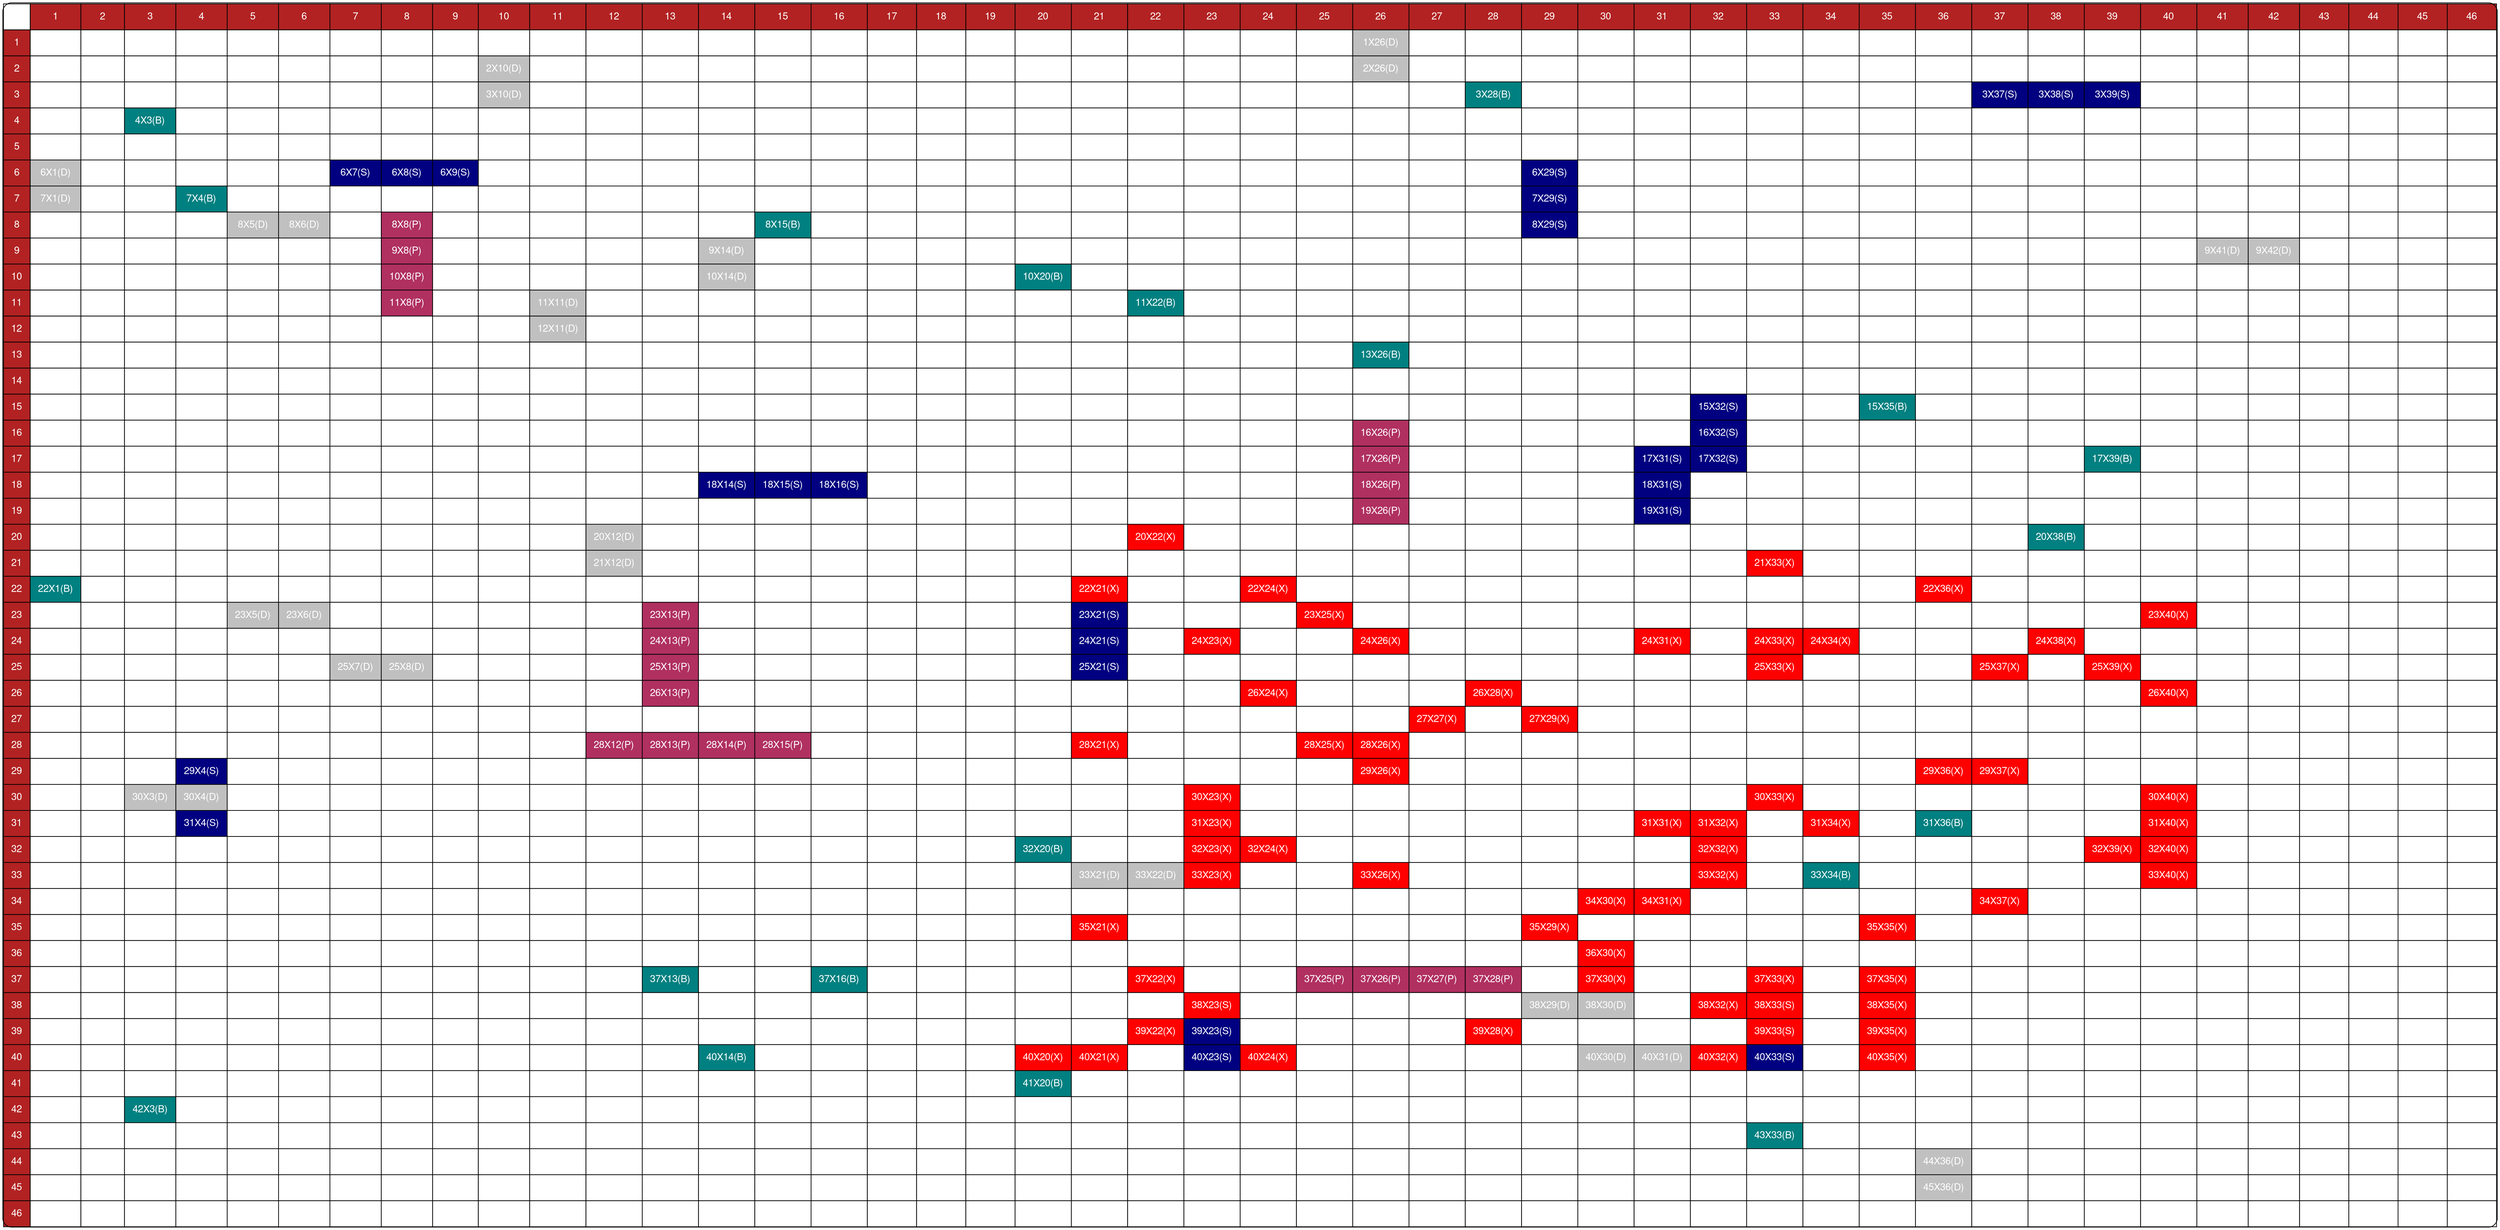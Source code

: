 digraph html {
node [fontname="Helvetica,Arial,sans-serif", fontcolor="white"]
abc [shape = none, margin = 0, label=<
<TABLE BORDER = "1" CELLBORDER = "1" CELLSPACING="0" CELLPADDING="10" style='rounded'>

                    <TR>
	<TD > </TD>
<TD BGCOLOR="FireBrick">1</TD>
	<TD BGCOLOR="FireBrick">2</TD>
	<TD BGCOLOR="FireBrick">3</TD>
	<TD BGCOLOR="FireBrick">4</TD>
	<TD BGCOLOR="FireBrick">5</TD>
	<TD BGCOLOR="FireBrick">6</TD>
	<TD BGCOLOR="FireBrick">7</TD>
	<TD BGCOLOR="FireBrick">8</TD>
	<TD BGCOLOR="FireBrick">9</TD>
	<TD BGCOLOR="FireBrick">10</TD>
	<TD BGCOLOR="FireBrick">11</TD>
	<TD BGCOLOR="FireBrick">12</TD>
	<TD BGCOLOR="FireBrick">13</TD>
	<TD BGCOLOR="FireBrick">14</TD>
	<TD BGCOLOR="FireBrick">15</TD>
	<TD BGCOLOR="FireBrick">16</TD>
	<TD BGCOLOR="FireBrick">17</TD>
	<TD BGCOLOR="FireBrick">18</TD>
	<TD BGCOLOR="FireBrick">19</TD>
	<TD BGCOLOR="FireBrick">20</TD>
	<TD BGCOLOR="FireBrick">21</TD>
	<TD BGCOLOR="FireBrick">22</TD>
	<TD BGCOLOR="FireBrick">23</TD>
	<TD BGCOLOR="FireBrick">24</TD>
	<TD BGCOLOR="FireBrick">25</TD>
	<TD BGCOLOR="FireBrick">26</TD>
	<TD BGCOLOR="FireBrick">27</TD>
	<TD BGCOLOR="FireBrick">28</TD>
	<TD BGCOLOR="FireBrick">29</TD>
	<TD BGCOLOR="FireBrick">30</TD>
	<TD BGCOLOR="FireBrick">31</TD>
	<TD BGCOLOR="FireBrick">32</TD>
	<TD BGCOLOR="FireBrick">33</TD>
	<TD BGCOLOR="FireBrick">34</TD>
	<TD BGCOLOR="FireBrick">35</TD>
	<TD BGCOLOR="FireBrick">36</TD>
	<TD BGCOLOR="FireBrick">37</TD>
	<TD BGCOLOR="FireBrick">38</TD>
	<TD BGCOLOR="FireBrick">39</TD>
	<TD BGCOLOR="FireBrick">40</TD>
	<TD BGCOLOR="FireBrick">41</TD>
	<TD BGCOLOR="FireBrick">42</TD>
	<TD BGCOLOR="FireBrick">43</TD>
	<TD BGCOLOR="FireBrick">44</TD>
	<TD BGCOLOR="FireBrick">45</TD>
	<TD BGCOLOR="FireBrick">46</TD>
	
</TR>
<TR>
	<TD BGCOLOR="FireBrick">1</TD>
	<TD BGCOLOR="white">"1x1"</TD>
	<TD BGCOLOR="white">"1x2"</TD>
	<TD BGCOLOR="white">"1x3"</TD>
	<TD BGCOLOR="white">"1x4"</TD>
	<TD BGCOLOR="white">"1x5"</TD>
	<TD BGCOLOR="white">"1x6"</TD>
	<TD BGCOLOR="white">"1x7"</TD>
	<TD BGCOLOR="white">"1x8"</TD>
	<TD BGCOLOR="white">"1x9"</TD>
	<TD BGCOLOR="white">"1x10"</TD>
	<TD BGCOLOR="white">"1x11"</TD>
	<TD BGCOLOR="white">"1x12"</TD>
	<TD BGCOLOR="white">"1x13"</TD>
	<TD BGCOLOR="white">"1x14"</TD>
	<TD BGCOLOR="white">"1x15"</TD>
	<TD BGCOLOR="white">"1x16"</TD>
	<TD BGCOLOR="white">"1x17"</TD>
	<TD BGCOLOR="white">"1x18"</TD>
	<TD BGCOLOR="white">"1x19"</TD>
	<TD BGCOLOR="white">"1x20"</TD>
	<TD BGCOLOR="white">"1x21"</TD>
	<TD BGCOLOR="white">"1x22"</TD>
	<TD BGCOLOR="white">"1x23"</TD>
	<TD BGCOLOR="white">"1x24"</TD>
	<TD BGCOLOR="white">"1x25"</TD>
	<TD BGCOLOR="Gray">1X26(D)</TD>
	<TD BGCOLOR="white">"1x27"</TD>
	<TD BGCOLOR="white">"1x28"</TD>
	<TD BGCOLOR="white">"1x29"</TD>
	<TD BGCOLOR="white">"1x30"</TD>
	<TD BGCOLOR="white">"1x31"</TD>
	<TD BGCOLOR="white">"1x32"</TD>
	<TD BGCOLOR="white">"1x33"</TD>
	<TD BGCOLOR="white">"1x34"</TD>
	<TD BGCOLOR="white">"1x35"</TD>
	<TD BGCOLOR="white">"1x36"</TD>
	<TD BGCOLOR="white">"1x37"</TD>
	<TD BGCOLOR="white">"1x38"</TD>
	<TD BGCOLOR="white">"1x39"</TD>
	<TD BGCOLOR="white">"1x40"</TD>
	<TD BGCOLOR="white">"1x41"</TD>
	<TD BGCOLOR="white">"1x42"</TD>
	<TD BGCOLOR="white">"1x43"</TD>
	<TD BGCOLOR="white">"1x44"</TD>
	<TD BGCOLOR="white">"1x45"</TD>
	<TD BGCOLOR="white">"1x46"</TD>
	
</TR>
<TR>
	<TD BGCOLOR="FireBrick">2</TD>
	<TD BGCOLOR="white">"2x1"</TD>
	<TD BGCOLOR="white">"2x2"</TD>
	<TD BGCOLOR="white">"2x3"</TD>
	<TD BGCOLOR="white">"2x4"</TD>
	<TD BGCOLOR="white">"2x5"</TD>
	<TD BGCOLOR="white">"2x6"</TD>
	<TD BGCOLOR="white">"2x7"</TD>
	<TD BGCOLOR="white">"2x8"</TD>
	<TD BGCOLOR="white">"2x9"</TD>
	<TD BGCOLOR="Gray">2X10(D)</TD>
	<TD BGCOLOR="white">"2x11"</TD>
	<TD BGCOLOR="white">"2x12"</TD>
	<TD BGCOLOR="white">"2x13"</TD>
	<TD BGCOLOR="white">"2x14"</TD>
	<TD BGCOLOR="white">"2x15"</TD>
	<TD BGCOLOR="white">"2x16"</TD>
	<TD BGCOLOR="white">"2x17"</TD>
	<TD BGCOLOR="white">"2x18"</TD>
	<TD BGCOLOR="white">"2x19"</TD>
	<TD BGCOLOR="white">"2x20"</TD>
	<TD BGCOLOR="white">"2x21"</TD>
	<TD BGCOLOR="white">"2x22"</TD>
	<TD BGCOLOR="white">"2x23"</TD>
	<TD BGCOLOR="white">"2x24"</TD>
	<TD BGCOLOR="white">"2x25"</TD>
	<TD BGCOLOR="Gray">2X26(D)</TD>
	<TD BGCOLOR="white">"2x27"</TD>
	<TD BGCOLOR="white">"2x28"</TD>
	<TD BGCOLOR="white">"2x29"</TD>
	<TD BGCOLOR="white">"2x30"</TD>
	<TD BGCOLOR="white">"2x31"</TD>
	<TD BGCOLOR="white">"2x32"</TD>
	<TD BGCOLOR="white">"2x33"</TD>
	<TD BGCOLOR="white">"2x34"</TD>
	<TD BGCOLOR="white">"2x35"</TD>
	<TD BGCOLOR="white">"2x36"</TD>
	<TD BGCOLOR="white">"2x37"</TD>
	<TD BGCOLOR="white">"2x38"</TD>
	<TD BGCOLOR="white">"2x39"</TD>
	<TD BGCOLOR="white">"2x40"</TD>
	<TD BGCOLOR="white">"2x41"</TD>
	<TD BGCOLOR="white">"2x42"</TD>
	<TD BGCOLOR="white">"2x43"</TD>
	<TD BGCOLOR="white">"2x44"</TD>
	<TD BGCOLOR="white">"2x45"</TD>
	<TD BGCOLOR="white">"2x46"</TD>
	
</TR>
<TR>
	<TD BGCOLOR="FireBrick">3</TD>
	<TD BGCOLOR="white">"3x1"</TD>
	<TD BGCOLOR="white">"3x2"</TD>
	<TD BGCOLOR="white">"3x3"</TD>
	<TD BGCOLOR="white">"3x4"</TD>
	<TD BGCOLOR="white">"3x5"</TD>
	<TD BGCOLOR="white">"3x6"</TD>
	<TD BGCOLOR="white">"3x7"</TD>
	<TD BGCOLOR="white">"3x8"</TD>
	<TD BGCOLOR="white">"3x9"</TD>
	<TD BGCOLOR="Gray">3X10(D)</TD>
	<TD BGCOLOR="white">"3x11"</TD>
	<TD BGCOLOR="white">"3x12"</TD>
	<TD BGCOLOR="white">"3x13"</TD>
	<TD BGCOLOR="white">"3x14"</TD>
	<TD BGCOLOR="white">"3x15"</TD>
	<TD BGCOLOR="white">"3x16"</TD>
	<TD BGCOLOR="white">"3x17"</TD>
	<TD BGCOLOR="white">"3x18"</TD>
	<TD BGCOLOR="white">"3x19"</TD>
	<TD BGCOLOR="white">"3x20"</TD>
	<TD BGCOLOR="white">"3x21"</TD>
	<TD BGCOLOR="white">"3x22"</TD>
	<TD BGCOLOR="white">"3x23"</TD>
	<TD BGCOLOR="white">"3x24"</TD>
	<TD BGCOLOR="white">"3x25"</TD>
	<TD BGCOLOR="white">"3x26"</TD>
	<TD BGCOLOR="white">"3x27"</TD>
	<TD BGCOLOR="#008080">3X28(B)</TD>
	<TD BGCOLOR="white">"3x29"</TD>
	<TD BGCOLOR="white">"3x30"</TD>
	<TD BGCOLOR="white">"3x31"</TD>
	<TD BGCOLOR="white">"3x32"</TD>
	<TD BGCOLOR="white">"3x33"</TD>
	<TD BGCOLOR="white">"3x34"</TD>
	<TD BGCOLOR="white">"3x35"</TD>
	<TD BGCOLOR="white">"3x36"</TD>
	<TD BGCOLOR="Navy">3X37(S)</TD>
	<TD BGCOLOR="Navy">3X38(S)</TD>
	<TD BGCOLOR="Navy">3X39(S)</TD>
	<TD BGCOLOR="white">"3x40"</TD>
	<TD BGCOLOR="white">"3x41"</TD>
	<TD BGCOLOR="white">"3x42"</TD>
	<TD BGCOLOR="white">"3x43"</TD>
	<TD BGCOLOR="white">"3x44"</TD>
	<TD BGCOLOR="white">"3x45"</TD>
	<TD BGCOLOR="white">"3x46"</TD>
	
</TR>
<TR>
	<TD BGCOLOR="FireBrick">4</TD>
	<TD BGCOLOR="white">"4x1"</TD>
	<TD BGCOLOR="white">"4x2"</TD>
	<TD BGCOLOR="#008080">4X3(B)</TD>
	<TD BGCOLOR="white">"4x4"</TD>
	<TD BGCOLOR="white">"4x5"</TD>
	<TD BGCOLOR="white">"4x6"</TD>
	<TD BGCOLOR="white">"4x7"</TD>
	<TD BGCOLOR="white">"4x8"</TD>
	<TD BGCOLOR="white">"4x9"</TD>
	<TD BGCOLOR="white">"4x10"</TD>
	<TD BGCOLOR="white">"4x11"</TD>
	<TD BGCOLOR="white">"4x12"</TD>
	<TD BGCOLOR="white">"4x13"</TD>
	<TD BGCOLOR="white">"4x14"</TD>
	<TD BGCOLOR="white">"4x15"</TD>
	<TD BGCOLOR="white">"4x16"</TD>
	<TD BGCOLOR="white">"4x17"</TD>
	<TD BGCOLOR="white">"4x18"</TD>
	<TD BGCOLOR="white">"4x19"</TD>
	<TD BGCOLOR="white">"4x20"</TD>
	<TD BGCOLOR="white">"4x21"</TD>
	<TD BGCOLOR="white">"4x22"</TD>
	<TD BGCOLOR="white">"4x23"</TD>
	<TD BGCOLOR="white">"4x24"</TD>
	<TD BGCOLOR="white">"4x25"</TD>
	<TD BGCOLOR="white">"4x26"</TD>
	<TD BGCOLOR="white">"4x27"</TD>
	<TD BGCOLOR="white">"4x28"</TD>
	<TD BGCOLOR="white">"4x29"</TD>
	<TD BGCOLOR="white">"4x30"</TD>
	<TD BGCOLOR="white">"4x31"</TD>
	<TD BGCOLOR="white">"4x32"</TD>
	<TD BGCOLOR="white">"4x33"</TD>
	<TD BGCOLOR="white">"4x34"</TD>
	<TD BGCOLOR="white">"4x35"</TD>
	<TD BGCOLOR="white">"4x36"</TD>
	<TD BGCOLOR="white">"4x37"</TD>
	<TD BGCOLOR="white">"4x38"</TD>
	<TD BGCOLOR="white">"4x39"</TD>
	<TD BGCOLOR="white">"4x40"</TD>
	<TD BGCOLOR="white">"4x41"</TD>
	<TD BGCOLOR="white">"4x42"</TD>
	<TD BGCOLOR="white">"4x43"</TD>
	<TD BGCOLOR="white">"4x44"</TD>
	<TD BGCOLOR="white">"4x45"</TD>
	<TD BGCOLOR="white">"4x46"</TD>
	
</TR>
<TR>
	<TD BGCOLOR="FireBrick">5</TD>
	<TD BGCOLOR="white">"5x1"</TD>
	<TD BGCOLOR="white">"5x2"</TD>
	<TD BGCOLOR="white">"5x3"</TD>
	<TD BGCOLOR="white">"5x4"</TD>
	<TD BGCOLOR="white">"5x5"</TD>
	<TD BGCOLOR="white">"5x6"</TD>
	<TD BGCOLOR="white">"5x7"</TD>
	<TD BGCOLOR="white">"5x8"</TD>
	<TD BGCOLOR="white">"5x9"</TD>
	<TD BGCOLOR="white">"5x10"</TD>
	<TD BGCOLOR="white">"5x11"</TD>
	<TD BGCOLOR="white">"5x12"</TD>
	<TD BGCOLOR="white">"5x13"</TD>
	<TD BGCOLOR="white">"5x14"</TD>
	<TD BGCOLOR="white">"5x15"</TD>
	<TD BGCOLOR="white">"5x16"</TD>
	<TD BGCOLOR="white">"5x17"</TD>
	<TD BGCOLOR="white">"5x18"</TD>
	<TD BGCOLOR="white">"5x19"</TD>
	<TD BGCOLOR="white">"5x20"</TD>
	<TD BGCOLOR="white">"5x21"</TD>
	<TD BGCOLOR="white">"5x22"</TD>
	<TD BGCOLOR="white">"5x23"</TD>
	<TD BGCOLOR="white">"5x24"</TD>
	<TD BGCOLOR="white">"5x25"</TD>
	<TD BGCOLOR="white">"5x26"</TD>
	<TD BGCOLOR="white">"5x27"</TD>
	<TD BGCOLOR="white">"5x28"</TD>
	<TD BGCOLOR="white">"5x29"</TD>
	<TD BGCOLOR="white">"5x30"</TD>
	<TD BGCOLOR="white">"5x31"</TD>
	<TD BGCOLOR="white">"5x32"</TD>
	<TD BGCOLOR="white">"5x33"</TD>
	<TD BGCOLOR="white">"5x34"</TD>
	<TD BGCOLOR="white">"5x35"</TD>
	<TD BGCOLOR="white">"5x36"</TD>
	<TD BGCOLOR="white">"5x37"</TD>
	<TD BGCOLOR="white">"5x38"</TD>
	<TD BGCOLOR="white">"5x39"</TD>
	<TD BGCOLOR="white">"5x40"</TD>
	<TD BGCOLOR="white">"5x41"</TD>
	<TD BGCOLOR="white">"5x42"</TD>
	<TD BGCOLOR="white">"5x43"</TD>
	<TD BGCOLOR="white">"5x44"</TD>
	<TD BGCOLOR="white">"5x45"</TD>
	<TD BGCOLOR="white">"5x46"</TD>
	
</TR>
<TR>
	<TD BGCOLOR="FireBrick">6</TD>
	<TD BGCOLOR="Gray">6X1(D)</TD>
	<TD BGCOLOR="white">"6x2"</TD>
	<TD BGCOLOR="white">"6x3"</TD>
	<TD BGCOLOR="white">"6x4"</TD>
	<TD BGCOLOR="white">"6x5"</TD>
	<TD BGCOLOR="white">"6x6"</TD>
	<TD BGCOLOR="Navy">6X7(S)</TD>
	<TD BGCOLOR="Navy">6X8(S)</TD>
	<TD BGCOLOR="Navy">6X9(S)</TD>
	<TD BGCOLOR="white">"6x10"</TD>
	<TD BGCOLOR="white">"6x11"</TD>
	<TD BGCOLOR="white">"6x12"</TD>
	<TD BGCOLOR="white">"6x13"</TD>
	<TD BGCOLOR="white">"6x14"</TD>
	<TD BGCOLOR="white">"6x15"</TD>
	<TD BGCOLOR="white">"6x16"</TD>
	<TD BGCOLOR="white">"6x17"</TD>
	<TD BGCOLOR="white">"6x18"</TD>
	<TD BGCOLOR="white">"6x19"</TD>
	<TD BGCOLOR="white">"6x20"</TD>
	<TD BGCOLOR="white">"6x21"</TD>
	<TD BGCOLOR="white">"6x22"</TD>
	<TD BGCOLOR="white">"6x23"</TD>
	<TD BGCOLOR="white">"6x24"</TD>
	<TD BGCOLOR="white">"6x25"</TD>
	<TD BGCOLOR="white">"6x26"</TD>
	<TD BGCOLOR="white">"6x27"</TD>
	<TD BGCOLOR="white">"6x28"</TD>
	<TD BGCOLOR="Navy">6X29(S)</TD>
	<TD BGCOLOR="white">"6x30"</TD>
	<TD BGCOLOR="white">"6x31"</TD>
	<TD BGCOLOR="white">"6x32"</TD>
	<TD BGCOLOR="white">"6x33"</TD>
	<TD BGCOLOR="white">"6x34"</TD>
	<TD BGCOLOR="white">"6x35"</TD>
	<TD BGCOLOR="white">"6x36"</TD>
	<TD BGCOLOR="white">"6x37"</TD>
	<TD BGCOLOR="white">"6x38"</TD>
	<TD BGCOLOR="white">"6x39"</TD>
	<TD BGCOLOR="white">"6x40"</TD>
	<TD BGCOLOR="white">"6x41"</TD>
	<TD BGCOLOR="white">"6x42"</TD>
	<TD BGCOLOR="white">"6x43"</TD>
	<TD BGCOLOR="white">"6x44"</TD>
	<TD BGCOLOR="white">"6x45"</TD>
	<TD BGCOLOR="white">"6x46"</TD>
	
</TR>
<TR>
	<TD BGCOLOR="FireBrick">7</TD>
	<TD BGCOLOR="Gray">7X1(D)</TD>
	<TD BGCOLOR="white">"7x2"</TD>
	<TD BGCOLOR="white">"7x3"</TD>
	<TD BGCOLOR="#008080">7X4(B)</TD>
	<TD BGCOLOR="white">"7x5"</TD>
	<TD BGCOLOR="white">"7x6"</TD>
	<TD BGCOLOR="white">"7x7"</TD>
	<TD BGCOLOR="white">"7x8"</TD>
	<TD BGCOLOR="white">"7x9"</TD>
	<TD BGCOLOR="white">"7x10"</TD>
	<TD BGCOLOR="white">"7x11"</TD>
	<TD BGCOLOR="white">"7x12"</TD>
	<TD BGCOLOR="white">"7x13"</TD>
	<TD BGCOLOR="white">"7x14"</TD>
	<TD BGCOLOR="white">"7x15"</TD>
	<TD BGCOLOR="white">"7x16"</TD>
	<TD BGCOLOR="white">"7x17"</TD>
	<TD BGCOLOR="white">"7x18"</TD>
	<TD BGCOLOR="white">"7x19"</TD>
	<TD BGCOLOR="white">"7x20"</TD>
	<TD BGCOLOR="white">"7x21"</TD>
	<TD BGCOLOR="white">"7x22"</TD>
	<TD BGCOLOR="white">"7x23"</TD>
	<TD BGCOLOR="white">"7x24"</TD>
	<TD BGCOLOR="white">"7x25"</TD>
	<TD BGCOLOR="white">"7x26"</TD>
	<TD BGCOLOR="white">"7x27"</TD>
	<TD BGCOLOR="white">"7x28"</TD>
	<TD BGCOLOR="Navy">7X29(S)</TD>
	<TD BGCOLOR="white">"7x30"</TD>
	<TD BGCOLOR="white">"7x31"</TD>
	<TD BGCOLOR="white">"7x32"</TD>
	<TD BGCOLOR="white">"7x33"</TD>
	<TD BGCOLOR="white">"7x34"</TD>
	<TD BGCOLOR="white">"7x35"</TD>
	<TD BGCOLOR="white">"7x36"</TD>
	<TD BGCOLOR="white">"7x37"</TD>
	<TD BGCOLOR="white">"7x38"</TD>
	<TD BGCOLOR="white">"7x39"</TD>
	<TD BGCOLOR="white">"7x40"</TD>
	<TD BGCOLOR="white">"7x41"</TD>
	<TD BGCOLOR="white">"7x42"</TD>
	<TD BGCOLOR="white">"7x43"</TD>
	<TD BGCOLOR="white">"7x44"</TD>
	<TD BGCOLOR="white">"7x45"</TD>
	<TD BGCOLOR="white">"7x46"</TD>
	
</TR>
<TR>
	<TD BGCOLOR="FireBrick">8</TD>
	<TD BGCOLOR="white">"8x1"</TD>
	<TD BGCOLOR="white">"8x2"</TD>
	<TD BGCOLOR="white">"8x3"</TD>
	<TD BGCOLOR="white">"8x4"</TD>
	<TD BGCOLOR="Gray">8X5(D)</TD>
	<TD BGCOLOR="Gray">8X6(D)</TD>
	<TD BGCOLOR="white">"8x7"</TD>
	<TD BGCOLOR="Maroon">8X8(P)</TD>
	<TD BGCOLOR="white">"8x9"</TD>
	<TD BGCOLOR="white">"8x10"</TD>
	<TD BGCOLOR="white">"8x11"</TD>
	<TD BGCOLOR="white">"8x12"</TD>
	<TD BGCOLOR="white">"8x13"</TD>
	<TD BGCOLOR="white">"8x14"</TD>
	<TD BGCOLOR="#008080">8X15(B)</TD>
	<TD BGCOLOR="white">"8x16"</TD>
	<TD BGCOLOR="white">"8x17"</TD>
	<TD BGCOLOR="white">"8x18"</TD>
	<TD BGCOLOR="white">"8x19"</TD>
	<TD BGCOLOR="white">"8x20"</TD>
	<TD BGCOLOR="white">"8x21"</TD>
	<TD BGCOLOR="white">"8x22"</TD>
	<TD BGCOLOR="white">"8x23"</TD>
	<TD BGCOLOR="white">"8x24"</TD>
	<TD BGCOLOR="white">"8x25"</TD>
	<TD BGCOLOR="white">"8x26"</TD>
	<TD BGCOLOR="white">"8x27"</TD>
	<TD BGCOLOR="white">"8x28"</TD>
	<TD BGCOLOR="Navy">8X29(S)</TD>
	<TD BGCOLOR="white">"8x30"</TD>
	<TD BGCOLOR="white">"8x31"</TD>
	<TD BGCOLOR="white">"8x32"</TD>
	<TD BGCOLOR="white">"8x33"</TD>
	<TD BGCOLOR="white">"8x34"</TD>
	<TD BGCOLOR="white">"8x35"</TD>
	<TD BGCOLOR="white">"8x36"</TD>
	<TD BGCOLOR="white">"8x37"</TD>
	<TD BGCOLOR="white">"8x38"</TD>
	<TD BGCOLOR="white">"8x39"</TD>
	<TD BGCOLOR="white">"8x40"</TD>
	<TD BGCOLOR="white">"8x41"</TD>
	<TD BGCOLOR="white">"8x42"</TD>
	<TD BGCOLOR="white">"8x43"</TD>
	<TD BGCOLOR="white">"8x44"</TD>
	<TD BGCOLOR="white">"8x45"</TD>
	<TD BGCOLOR="white">"8x46"</TD>
	
</TR>
<TR>
	<TD BGCOLOR="FireBrick">9</TD>
	<TD BGCOLOR="white">"9x1"</TD>
	<TD BGCOLOR="white">"9x2"</TD>
	<TD BGCOLOR="white">"9x3"</TD>
	<TD BGCOLOR="white">"9x4"</TD>
	<TD BGCOLOR="white">"9x5"</TD>
	<TD BGCOLOR="white">"9x6"</TD>
	<TD BGCOLOR="white">"9x7"</TD>
	<TD BGCOLOR="Maroon">9X8(P)</TD>
	<TD BGCOLOR="white">"9x9"</TD>
	<TD BGCOLOR="white">"9x10"</TD>
	<TD BGCOLOR="white">"9x11"</TD>
	<TD BGCOLOR="white">"9x12"</TD>
	<TD BGCOLOR="white">"9x13"</TD>
	<TD BGCOLOR="Gray">9X14(D)</TD>
	<TD BGCOLOR="white">"9x15"</TD>
	<TD BGCOLOR="white">"9x16"</TD>
	<TD BGCOLOR="white">"9x17"</TD>
	<TD BGCOLOR="white">"9x18"</TD>
	<TD BGCOLOR="white">"9x19"</TD>
	<TD BGCOLOR="white">"9x20"</TD>
	<TD BGCOLOR="white">"9x21"</TD>
	<TD BGCOLOR="white">"9x22"</TD>
	<TD BGCOLOR="white">"9x23"</TD>
	<TD BGCOLOR="white">"9x24"</TD>
	<TD BGCOLOR="white">"9x25"</TD>
	<TD BGCOLOR="white">"9x26"</TD>
	<TD BGCOLOR="white">"9x27"</TD>
	<TD BGCOLOR="white">"9x28"</TD>
	<TD BGCOLOR="white">"9x29"</TD>
	<TD BGCOLOR="white">"9x30"</TD>
	<TD BGCOLOR="white">"9x31"</TD>
	<TD BGCOLOR="white">"9x32"</TD>
	<TD BGCOLOR="white">"9x33"</TD>
	<TD BGCOLOR="white">"9x34"</TD>
	<TD BGCOLOR="white">"9x35"</TD>
	<TD BGCOLOR="white">"9x36"</TD>
	<TD BGCOLOR="white">"9x37"</TD>
	<TD BGCOLOR="white">"9x38"</TD>
	<TD BGCOLOR="white">"9x39"</TD>
	<TD BGCOLOR="white">"9x40"</TD>
	<TD BGCOLOR="Gray">9X41(D)</TD>
	<TD BGCOLOR="Gray">9X42(D)</TD>
	<TD BGCOLOR="white">"9x43"</TD>
	<TD BGCOLOR="white">"9x44"</TD>
	<TD BGCOLOR="white">"9x45"</TD>
	<TD BGCOLOR="white">"9x46"</TD>
	
</TR>
<TR>
	<TD BGCOLOR="FireBrick">10</TD>
	<TD BGCOLOR="white">"10x1"</TD>
	<TD BGCOLOR="white">"10x2"</TD>
	<TD BGCOLOR="white">"10x3"</TD>
	<TD BGCOLOR="white">"10x4"</TD>
	<TD BGCOLOR="white">"10x5"</TD>
	<TD BGCOLOR="white">"10x6"</TD>
	<TD BGCOLOR="white">"10x7"</TD>
	<TD BGCOLOR="Maroon">10X8(P)</TD>
	<TD BGCOLOR="white">"10x9"</TD>
	<TD BGCOLOR="white">"10x10"</TD>
	<TD BGCOLOR="white">"10x11"</TD>
	<TD BGCOLOR="white">"10x12"</TD>
	<TD BGCOLOR="white">"10x13"</TD>
	<TD BGCOLOR="Gray">10X14(D)</TD>
	<TD BGCOLOR="white">"10x15"</TD>
	<TD BGCOLOR="white">"10x16"</TD>
	<TD BGCOLOR="white">"10x17"</TD>
	<TD BGCOLOR="white">"10x18"</TD>
	<TD BGCOLOR="white">"10x19"</TD>
	<TD BGCOLOR="#008080">10X20(B)</TD>
	<TD BGCOLOR="white">"10x21"</TD>
	<TD BGCOLOR="white">"10x22"</TD>
	<TD BGCOLOR="white">"10x23"</TD>
	<TD BGCOLOR="white">"10x24"</TD>
	<TD BGCOLOR="white">"10x25"</TD>
	<TD BGCOLOR="white">"10x26"</TD>
	<TD BGCOLOR="white">"10x27"</TD>
	<TD BGCOLOR="white">"10x28"</TD>
	<TD BGCOLOR="white">"10x29"</TD>
	<TD BGCOLOR="white">"10x30"</TD>
	<TD BGCOLOR="white">"10x31"</TD>
	<TD BGCOLOR="white">"10x32"</TD>
	<TD BGCOLOR="white">"10x33"</TD>
	<TD BGCOLOR="white">"10x34"</TD>
	<TD BGCOLOR="white">"10x35"</TD>
	<TD BGCOLOR="white">"10x36"</TD>
	<TD BGCOLOR="white">"10x37"</TD>
	<TD BGCOLOR="white">"10x38"</TD>
	<TD BGCOLOR="white">"10x39"</TD>
	<TD BGCOLOR="white">"10x40"</TD>
	<TD BGCOLOR="white">"10x41"</TD>
	<TD BGCOLOR="white">"10x42"</TD>
	<TD BGCOLOR="white">"10x43"</TD>
	<TD BGCOLOR="white">"10x44"</TD>
	<TD BGCOLOR="white">"10x45"</TD>
	<TD BGCOLOR="white">"10x46"</TD>
	
</TR>
<TR>
	<TD BGCOLOR="FireBrick">11</TD>
	<TD BGCOLOR="white">"11x1"</TD>
	<TD BGCOLOR="white">"11x2"</TD>
	<TD BGCOLOR="white">"11x3"</TD>
	<TD BGCOLOR="white">"11x4"</TD>
	<TD BGCOLOR="white">"11x5"</TD>
	<TD BGCOLOR="white">"11x6"</TD>
	<TD BGCOLOR="white">"11x7"</TD>
	<TD BGCOLOR="Maroon">11X8(P)</TD>
	<TD BGCOLOR="white">"11x9"</TD>
	<TD BGCOLOR="white">"11x10"</TD>
	<TD BGCOLOR="Gray">11X11(D)</TD>
	<TD BGCOLOR="white">"11x12"</TD>
	<TD BGCOLOR="white">"11x13"</TD>
	<TD BGCOLOR="white">"11x14"</TD>
	<TD BGCOLOR="white">"11x15"</TD>
	<TD BGCOLOR="white">"11x16"</TD>
	<TD BGCOLOR="white">"11x17"</TD>
	<TD BGCOLOR="white">"11x18"</TD>
	<TD BGCOLOR="white">"11x19"</TD>
	<TD BGCOLOR="white">"11x20"</TD>
	<TD BGCOLOR="white">"11x21"</TD>
	<TD BGCOLOR="#008080">11X22(B)</TD>
	<TD BGCOLOR="white">"11x23"</TD>
	<TD BGCOLOR="white">"11x24"</TD>
	<TD BGCOLOR="white">"11x25"</TD>
	<TD BGCOLOR="white">"11x26"</TD>
	<TD BGCOLOR="white">"11x27"</TD>
	<TD BGCOLOR="white">"11x28"</TD>
	<TD BGCOLOR="white">"11x29"</TD>
	<TD BGCOLOR="white">"11x30"</TD>
	<TD BGCOLOR="white">"11x31"</TD>
	<TD BGCOLOR="white">"11x32"</TD>
	<TD BGCOLOR="white">"11x33"</TD>
	<TD BGCOLOR="white">"11x34"</TD>
	<TD BGCOLOR="white">"11x35"</TD>
	<TD BGCOLOR="white">"11x36"</TD>
	<TD BGCOLOR="white">"11x37"</TD>
	<TD BGCOLOR="white">"11x38"</TD>
	<TD BGCOLOR="white">"11x39"</TD>
	<TD BGCOLOR="white">"11x40"</TD>
	<TD BGCOLOR="white">"11x41"</TD>
	<TD BGCOLOR="white">"11x42"</TD>
	<TD BGCOLOR="white">"11x43"</TD>
	<TD BGCOLOR="white">"11x44"</TD>
	<TD BGCOLOR="white">"11x45"</TD>
	<TD BGCOLOR="white">"11x46"</TD>
	
</TR>
<TR>
	<TD BGCOLOR="FireBrick">12</TD>
	<TD BGCOLOR="white">"12x1"</TD>
	<TD BGCOLOR="white">"12x2"</TD>
	<TD BGCOLOR="white">"12x3"</TD>
	<TD BGCOLOR="white">"12x4"</TD>
	<TD BGCOLOR="white">"12x5"</TD>
	<TD BGCOLOR="white">"12x6"</TD>
	<TD BGCOLOR="white">"12x7"</TD>
	<TD BGCOLOR="white">"12x8"</TD>
	<TD BGCOLOR="white">"12x9"</TD>
	<TD BGCOLOR="white">"12x10"</TD>
	<TD BGCOLOR="Gray">12X11(D)</TD>
	<TD BGCOLOR="white">"12x12"</TD>
	<TD BGCOLOR="white">"12x13"</TD>
	<TD BGCOLOR="white">"12x14"</TD>
	<TD BGCOLOR="white">"12x15"</TD>
	<TD BGCOLOR="white">"12x16"</TD>
	<TD BGCOLOR="white">"12x17"</TD>
	<TD BGCOLOR="white">"12x18"</TD>
	<TD BGCOLOR="white">"12x19"</TD>
	<TD BGCOLOR="white">"12x20"</TD>
	<TD BGCOLOR="white">"12x21"</TD>
	<TD BGCOLOR="white">"12x22"</TD>
	<TD BGCOLOR="white">"12x23"</TD>
	<TD BGCOLOR="white">"12x24"</TD>
	<TD BGCOLOR="white">"12x25"</TD>
	<TD BGCOLOR="white">"12x26"</TD>
	<TD BGCOLOR="white">"12x27"</TD>
	<TD BGCOLOR="white">"12x28"</TD>
	<TD BGCOLOR="white">"12x29"</TD>
	<TD BGCOLOR="white">"12x30"</TD>
	<TD BGCOLOR="white">"12x31"</TD>
	<TD BGCOLOR="white">"12x32"</TD>
	<TD BGCOLOR="white">"12x33"</TD>
	<TD BGCOLOR="white">"12x34"</TD>
	<TD BGCOLOR="white">"12x35"</TD>
	<TD BGCOLOR="white">"12x36"</TD>
	<TD BGCOLOR="white">"12x37"</TD>
	<TD BGCOLOR="white">"12x38"</TD>
	<TD BGCOLOR="white">"12x39"</TD>
	<TD BGCOLOR="white">"12x40"</TD>
	<TD BGCOLOR="white">"12x41"</TD>
	<TD BGCOLOR="white">"12x42"</TD>
	<TD BGCOLOR="white">"12x43"</TD>
	<TD BGCOLOR="white">"12x44"</TD>
	<TD BGCOLOR="white">"12x45"</TD>
	<TD BGCOLOR="white">"12x46"</TD>
	
</TR>
<TR>
	<TD BGCOLOR="FireBrick">13</TD>
	<TD BGCOLOR="white">"13x1"</TD>
	<TD BGCOLOR="white">"13x2"</TD>
	<TD BGCOLOR="white">"13x3"</TD>
	<TD BGCOLOR="white">"13x4"</TD>
	<TD BGCOLOR="white">"13x5"</TD>
	<TD BGCOLOR="white">"13x6"</TD>
	<TD BGCOLOR="white">"13x7"</TD>
	<TD BGCOLOR="white">"13x8"</TD>
	<TD BGCOLOR="white">"13x9"</TD>
	<TD BGCOLOR="white">"13x10"</TD>
	<TD BGCOLOR="white">"13x11"</TD>
	<TD BGCOLOR="white">"13x12"</TD>
	<TD BGCOLOR="white">"13x13"</TD>
	<TD BGCOLOR="white">"13x14"</TD>
	<TD BGCOLOR="white">"13x15"</TD>
	<TD BGCOLOR="white">"13x16"</TD>
	<TD BGCOLOR="white">"13x17"</TD>
	<TD BGCOLOR="white">"13x18"</TD>
	<TD BGCOLOR="white">"13x19"</TD>
	<TD BGCOLOR="white">"13x20"</TD>
	<TD BGCOLOR="white">"13x21"</TD>
	<TD BGCOLOR="white">"13x22"</TD>
	<TD BGCOLOR="white">"13x23"</TD>
	<TD BGCOLOR="white">"13x24"</TD>
	<TD BGCOLOR="white">"13x25"</TD>
	<TD BGCOLOR="#008080">13X26(B)</TD>
	<TD BGCOLOR="white">"13x27"</TD>
	<TD BGCOLOR="white">"13x28"</TD>
	<TD BGCOLOR="white">"13x29"</TD>
	<TD BGCOLOR="white">"13x30"</TD>
	<TD BGCOLOR="white">"13x31"</TD>
	<TD BGCOLOR="white">"13x32"</TD>
	<TD BGCOLOR="white">"13x33"</TD>
	<TD BGCOLOR="white">"13x34"</TD>
	<TD BGCOLOR="white">"13x35"</TD>
	<TD BGCOLOR="white">"13x36"</TD>
	<TD BGCOLOR="white">"13x37"</TD>
	<TD BGCOLOR="white">"13x38"</TD>
	<TD BGCOLOR="white">"13x39"</TD>
	<TD BGCOLOR="white">"13x40"</TD>
	<TD BGCOLOR="white">"13x41"</TD>
	<TD BGCOLOR="white">"13x42"</TD>
	<TD BGCOLOR="white">"13x43"</TD>
	<TD BGCOLOR="white">"13x44"</TD>
	<TD BGCOLOR="white">"13x45"</TD>
	<TD BGCOLOR="white">"13x46"</TD>
	
</TR>
<TR>
	<TD BGCOLOR="FireBrick">14</TD>
	<TD BGCOLOR="white">"14x1"</TD>
	<TD BGCOLOR="white">"14x2"</TD>
	<TD BGCOLOR="white">"14x3"</TD>
	<TD BGCOLOR="white">"14x4"</TD>
	<TD BGCOLOR="white">"14x5"</TD>
	<TD BGCOLOR="white">"14x6"</TD>
	<TD BGCOLOR="white">"14x7"</TD>
	<TD BGCOLOR="white">"14x8"</TD>
	<TD BGCOLOR="white">"14x9"</TD>
	<TD BGCOLOR="white">"14x10"</TD>
	<TD BGCOLOR="white">"14x11"</TD>
	<TD BGCOLOR="white">"14x12"</TD>
	<TD BGCOLOR="white">"14x13"</TD>
	<TD BGCOLOR="white">"14x14"</TD>
	<TD BGCOLOR="white">"14x15"</TD>
	<TD BGCOLOR="white">"14x16"</TD>
	<TD BGCOLOR="white">"14x17"</TD>
	<TD BGCOLOR="white">"14x18"</TD>
	<TD BGCOLOR="white">"14x19"</TD>
	<TD BGCOLOR="white">"14x20"</TD>
	<TD BGCOLOR="white">"14x21"</TD>
	<TD BGCOLOR="white">"14x22"</TD>
	<TD BGCOLOR="white">"14x23"</TD>
	<TD BGCOLOR="white">"14x24"</TD>
	<TD BGCOLOR="white">"14x25"</TD>
	<TD BGCOLOR="white">"14x26"</TD>
	<TD BGCOLOR="white">"14x27"</TD>
	<TD BGCOLOR="white">"14x28"</TD>
	<TD BGCOLOR="white">"14x29"</TD>
	<TD BGCOLOR="white">"14x30"</TD>
	<TD BGCOLOR="white">"14x31"</TD>
	<TD BGCOLOR="white">"14x32"</TD>
	<TD BGCOLOR="white">"14x33"</TD>
	<TD BGCOLOR="white">"14x34"</TD>
	<TD BGCOLOR="white">"14x35"</TD>
	<TD BGCOLOR="white">"14x36"</TD>
	<TD BGCOLOR="white">"14x37"</TD>
	<TD BGCOLOR="white">"14x38"</TD>
	<TD BGCOLOR="white">"14x39"</TD>
	<TD BGCOLOR="white">"14x40"</TD>
	<TD BGCOLOR="white">"14x41"</TD>
	<TD BGCOLOR="white">"14x42"</TD>
	<TD BGCOLOR="white">"14x43"</TD>
	<TD BGCOLOR="white">"14x44"</TD>
	<TD BGCOLOR="white">"14x45"</TD>
	<TD BGCOLOR="white">"14x46"</TD>
	
</TR>
<TR>
	<TD BGCOLOR="FireBrick">15</TD>
	<TD BGCOLOR="white">"15x1"</TD>
	<TD BGCOLOR="white">"15x2"</TD>
	<TD BGCOLOR="white">"15x3"</TD>
	<TD BGCOLOR="white">"15x4"</TD>
	<TD BGCOLOR="white">"15x5"</TD>
	<TD BGCOLOR="white">"15x6"</TD>
	<TD BGCOLOR="white">"15x7"</TD>
	<TD BGCOLOR="white">"15x8"</TD>
	<TD BGCOLOR="white">"15x9"</TD>
	<TD BGCOLOR="white">"15x10"</TD>
	<TD BGCOLOR="white">"15x11"</TD>
	<TD BGCOLOR="white">"15x12"</TD>
	<TD BGCOLOR="white">"15x13"</TD>
	<TD BGCOLOR="white">"15x14"</TD>
	<TD BGCOLOR="white">"15x15"</TD>
	<TD BGCOLOR="white">"15x16"</TD>
	<TD BGCOLOR="white">"15x17"</TD>
	<TD BGCOLOR="white">"15x18"</TD>
	<TD BGCOLOR="white">"15x19"</TD>
	<TD BGCOLOR="white">"15x20"</TD>
	<TD BGCOLOR="white">"15x21"</TD>
	<TD BGCOLOR="white">"15x22"</TD>
	<TD BGCOLOR="white">"15x23"</TD>
	<TD BGCOLOR="white">"15x24"</TD>
	<TD BGCOLOR="white">"15x25"</TD>
	<TD BGCOLOR="white">"15x26"</TD>
	<TD BGCOLOR="white">"15x27"</TD>
	<TD BGCOLOR="white">"15x28"</TD>
	<TD BGCOLOR="white">"15x29"</TD>
	<TD BGCOLOR="white">"15x30"</TD>
	<TD BGCOLOR="white">"15x31"</TD>
	<TD BGCOLOR="Navy">15X32(S)</TD>
	<TD BGCOLOR="white">"15x33"</TD>
	<TD BGCOLOR="white">"15x34"</TD>
	<TD BGCOLOR="#008080">15X35(B)</TD>
	<TD BGCOLOR="white">"15x36"</TD>
	<TD BGCOLOR="white">"15x37"</TD>
	<TD BGCOLOR="white">"15x38"</TD>
	<TD BGCOLOR="white">"15x39"</TD>
	<TD BGCOLOR="white">"15x40"</TD>
	<TD BGCOLOR="white">"15x41"</TD>
	<TD BGCOLOR="white">"15x42"</TD>
	<TD BGCOLOR="white">"15x43"</TD>
	<TD BGCOLOR="white">"15x44"</TD>
	<TD BGCOLOR="white">"15x45"</TD>
	<TD BGCOLOR="white">"15x46"</TD>
	
</TR>
<TR>
	<TD BGCOLOR="FireBrick">16</TD>
	<TD BGCOLOR="white">"16x1"</TD>
	<TD BGCOLOR="white">"16x2"</TD>
	<TD BGCOLOR="white">"16x3"</TD>
	<TD BGCOLOR="white">"16x4"</TD>
	<TD BGCOLOR="white">"16x5"</TD>
	<TD BGCOLOR="white">"16x6"</TD>
	<TD BGCOLOR="white">"16x7"</TD>
	<TD BGCOLOR="white">"16x8"</TD>
	<TD BGCOLOR="white">"16x9"</TD>
	<TD BGCOLOR="white">"16x10"</TD>
	<TD BGCOLOR="white">"16x11"</TD>
	<TD BGCOLOR="white">"16x12"</TD>
	<TD BGCOLOR="white">"16x13"</TD>
	<TD BGCOLOR="white">"16x14"</TD>
	<TD BGCOLOR="white">"16x15"</TD>
	<TD BGCOLOR="white">"16x16"</TD>
	<TD BGCOLOR="white">"16x17"</TD>
	<TD BGCOLOR="white">"16x18"</TD>
	<TD BGCOLOR="white">"16x19"</TD>
	<TD BGCOLOR="white">"16x20"</TD>
	<TD BGCOLOR="white">"16x21"</TD>
	<TD BGCOLOR="white">"16x22"</TD>
	<TD BGCOLOR="white">"16x23"</TD>
	<TD BGCOLOR="white">"16x24"</TD>
	<TD BGCOLOR="white">"16x25"</TD>
	<TD BGCOLOR="Maroon">16X26(P)</TD>
	<TD BGCOLOR="white">"16x27"</TD>
	<TD BGCOLOR="white">"16x28"</TD>
	<TD BGCOLOR="white">"16x29"</TD>
	<TD BGCOLOR="white">"16x30"</TD>
	<TD BGCOLOR="white">"16x31"</TD>
	<TD BGCOLOR="Navy">16X32(S)</TD>
	<TD BGCOLOR="white">"16x33"</TD>
	<TD BGCOLOR="white">"16x34"</TD>
	<TD BGCOLOR="white">"16x35"</TD>
	<TD BGCOLOR="white">"16x36"</TD>
	<TD BGCOLOR="white">"16x37"</TD>
	<TD BGCOLOR="white">"16x38"</TD>
	<TD BGCOLOR="white">"16x39"</TD>
	<TD BGCOLOR="white">"16x40"</TD>
	<TD BGCOLOR="white">"16x41"</TD>
	<TD BGCOLOR="white">"16x42"</TD>
	<TD BGCOLOR="white">"16x43"</TD>
	<TD BGCOLOR="white">"16x44"</TD>
	<TD BGCOLOR="white">"16x45"</TD>
	<TD BGCOLOR="white">"16x46"</TD>
	
</TR>
<TR>
	<TD BGCOLOR="FireBrick">17</TD>
	<TD BGCOLOR="white">"17x1"</TD>
	<TD BGCOLOR="white">"17x2"</TD>
	<TD BGCOLOR="white">"17x3"</TD>
	<TD BGCOLOR="white">"17x4"</TD>
	<TD BGCOLOR="white">"17x5"</TD>
	<TD BGCOLOR="white">"17x6"</TD>
	<TD BGCOLOR="white">"17x7"</TD>
	<TD BGCOLOR="white">"17x8"</TD>
	<TD BGCOLOR="white">"17x9"</TD>
	<TD BGCOLOR="white">"17x10"</TD>
	<TD BGCOLOR="white">"17x11"</TD>
	<TD BGCOLOR="white">"17x12"</TD>
	<TD BGCOLOR="white">"17x13"</TD>
	<TD BGCOLOR="white">"17x14"</TD>
	<TD BGCOLOR="white">"17x15"</TD>
	<TD BGCOLOR="white">"17x16"</TD>
	<TD BGCOLOR="white">"17x17"</TD>
	<TD BGCOLOR="white">"17x18"</TD>
	<TD BGCOLOR="white">"17x19"</TD>
	<TD BGCOLOR="white">"17x20"</TD>
	<TD BGCOLOR="white">"17x21"</TD>
	<TD BGCOLOR="white">"17x22"</TD>
	<TD BGCOLOR="white">"17x23"</TD>
	<TD BGCOLOR="white">"17x24"</TD>
	<TD BGCOLOR="white">"17x25"</TD>
	<TD BGCOLOR="Maroon">17X26(P)</TD>
	<TD BGCOLOR="white">"17x27"</TD>
	<TD BGCOLOR="white">"17x28"</TD>
	<TD BGCOLOR="white">"17x29"</TD>
	<TD BGCOLOR="white">"17x30"</TD>
	<TD BGCOLOR="Navy">17X31(S)</TD>
	<TD BGCOLOR="Navy">17X32(S)</TD>
	<TD BGCOLOR="white">"17x33"</TD>
	<TD BGCOLOR="white">"17x34"</TD>
	<TD BGCOLOR="white">"17x35"</TD>
	<TD BGCOLOR="white">"17x36"</TD>
	<TD BGCOLOR="white">"17x37"</TD>
	<TD BGCOLOR="white">"17x38"</TD>
	<TD BGCOLOR="#008080">17X39(B)</TD>
	<TD BGCOLOR="white">"17x40"</TD>
	<TD BGCOLOR="white">"17x41"</TD>
	<TD BGCOLOR="white">"17x42"</TD>
	<TD BGCOLOR="white">"17x43"</TD>
	<TD BGCOLOR="white">"17x44"</TD>
	<TD BGCOLOR="white">"17x45"</TD>
	<TD BGCOLOR="white">"17x46"</TD>
	
</TR>
<TR>
	<TD BGCOLOR="FireBrick">18</TD>
	<TD BGCOLOR="white">"18x1"</TD>
	<TD BGCOLOR="white">"18x2"</TD>
	<TD BGCOLOR="white">"18x3"</TD>
	<TD BGCOLOR="white">"18x4"</TD>
	<TD BGCOLOR="white">"18x5"</TD>
	<TD BGCOLOR="white">"18x6"</TD>
	<TD BGCOLOR="white">"18x7"</TD>
	<TD BGCOLOR="white">"18x8"</TD>
	<TD BGCOLOR="white">"18x9"</TD>
	<TD BGCOLOR="white">"18x10"</TD>
	<TD BGCOLOR="white">"18x11"</TD>
	<TD BGCOLOR="white">"18x12"</TD>
	<TD BGCOLOR="white">"18x13"</TD>
	<TD BGCOLOR="Navy">18X14(S)</TD>
	<TD BGCOLOR="Navy">18X15(S)</TD>
	<TD BGCOLOR="Navy">18X16(S)</TD>
	<TD BGCOLOR="white">"18x17"</TD>
	<TD BGCOLOR="white">"18x18"</TD>
	<TD BGCOLOR="white">"18x19"</TD>
	<TD BGCOLOR="white">"18x20"</TD>
	<TD BGCOLOR="white">"18x21"</TD>
	<TD BGCOLOR="white">"18x22"</TD>
	<TD BGCOLOR="white">"18x23"</TD>
	<TD BGCOLOR="white">"18x24"</TD>
	<TD BGCOLOR="white">"18x25"</TD>
	<TD BGCOLOR="Maroon">18X26(P)</TD>
	<TD BGCOLOR="white">"18x27"</TD>
	<TD BGCOLOR="white">"18x28"</TD>
	<TD BGCOLOR="white">"18x29"</TD>
	<TD BGCOLOR="white">"18x30"</TD>
	<TD BGCOLOR="Navy">18X31(S)</TD>
	<TD BGCOLOR="white">"18x32"</TD>
	<TD BGCOLOR="white">"18x33"</TD>
	<TD BGCOLOR="white">"18x34"</TD>
	<TD BGCOLOR="white">"18x35"</TD>
	<TD BGCOLOR="white">"18x36"</TD>
	<TD BGCOLOR="white">"18x37"</TD>
	<TD BGCOLOR="white">"18x38"</TD>
	<TD BGCOLOR="white">"18x39"</TD>
	<TD BGCOLOR="white">"18x40"</TD>
	<TD BGCOLOR="white">"18x41"</TD>
	<TD BGCOLOR="white">"18x42"</TD>
	<TD BGCOLOR="white">"18x43"</TD>
	<TD BGCOLOR="white">"18x44"</TD>
	<TD BGCOLOR="white">"18x45"</TD>
	<TD BGCOLOR="white">"18x46"</TD>
	
</TR>
<TR>
	<TD BGCOLOR="FireBrick">19</TD>
	<TD BGCOLOR="white">"19x1"</TD>
	<TD BGCOLOR="white">"19x2"</TD>
	<TD BGCOLOR="white">"19x3"</TD>
	<TD BGCOLOR="white">"19x4"</TD>
	<TD BGCOLOR="white">"19x5"</TD>
	<TD BGCOLOR="white">"19x6"</TD>
	<TD BGCOLOR="white">"19x7"</TD>
	<TD BGCOLOR="white">"19x8"</TD>
	<TD BGCOLOR="white">"19x9"</TD>
	<TD BGCOLOR="white">"19x10"</TD>
	<TD BGCOLOR="white">"19x11"</TD>
	<TD BGCOLOR="white">"19x12"</TD>
	<TD BGCOLOR="white">"19x13"</TD>
	<TD BGCOLOR="white">"19x14"</TD>
	<TD BGCOLOR="white">"19x15"</TD>
	<TD BGCOLOR="white">"19x16"</TD>
	<TD BGCOLOR="white">"19x17"</TD>
	<TD BGCOLOR="white">"19x18"</TD>
	<TD BGCOLOR="white">"19x19"</TD>
	<TD BGCOLOR="white">"19x20"</TD>
	<TD BGCOLOR="white">"19x21"</TD>
	<TD BGCOLOR="white">"19x22"</TD>
	<TD BGCOLOR="white">"19x23"</TD>
	<TD BGCOLOR="white">"19x24"</TD>
	<TD BGCOLOR="white">"19x25"</TD>
	<TD BGCOLOR="Maroon">19X26(P)</TD>
	<TD BGCOLOR="white">"19x27"</TD>
	<TD BGCOLOR="white">"19x28"</TD>
	<TD BGCOLOR="white">"19x29"</TD>
	<TD BGCOLOR="white">"19x30"</TD>
	<TD BGCOLOR="Navy">19X31(S)</TD>
	<TD BGCOLOR="white">"19x32"</TD>
	<TD BGCOLOR="white">"19x33"</TD>
	<TD BGCOLOR="white">"19x34"</TD>
	<TD BGCOLOR="white">"19x35"</TD>
	<TD BGCOLOR="white">"19x36"</TD>
	<TD BGCOLOR="white">"19x37"</TD>
	<TD BGCOLOR="white">"19x38"</TD>
	<TD BGCOLOR="white">"19x39"</TD>
	<TD BGCOLOR="white">"19x40"</TD>
	<TD BGCOLOR="white">"19x41"</TD>
	<TD BGCOLOR="white">"19x42"</TD>
	<TD BGCOLOR="white">"19x43"</TD>
	<TD BGCOLOR="white">"19x44"</TD>
	<TD BGCOLOR="white">"19x45"</TD>
	<TD BGCOLOR="white">"19x46"</TD>
	
</TR>
<TR>
	<TD BGCOLOR="FireBrick">20</TD>
	<TD BGCOLOR="white">"20x1"</TD>
	<TD BGCOLOR="white">"20x2"</TD>
	<TD BGCOLOR="white">"20x3"</TD>
	<TD BGCOLOR="white">"20x4"</TD>
	<TD BGCOLOR="white">"20x5"</TD>
	<TD BGCOLOR="white">"20x6"</TD>
	<TD BGCOLOR="white">"20x7"</TD>
	<TD BGCOLOR="white">"20x8"</TD>
	<TD BGCOLOR="white">"20x9"</TD>
	<TD BGCOLOR="white">"20x10"</TD>
	<TD BGCOLOR="white">"20x11"</TD>
	<TD BGCOLOR="Gray">20X12(D)</TD>
	<TD BGCOLOR="white">"20x13"</TD>
	<TD BGCOLOR="white">"20x14"</TD>
	<TD BGCOLOR="white">"20x15"</TD>
	<TD BGCOLOR="white">"20x16"</TD>
	<TD BGCOLOR="white">"20x17"</TD>
	<TD BGCOLOR="white">"20x18"</TD>
	<TD BGCOLOR="white">"20x19"</TD>
	<TD BGCOLOR="white">"20x20"</TD>
	<TD BGCOLOR="white">"20x21"</TD>
	<TD BGCOLOR="Red">20X22(X)</TD>
	<TD BGCOLOR="white">"20x23"</TD>
	<TD BGCOLOR="white">"20x24"</TD>
	<TD BGCOLOR="white">"20x25"</TD>
	<TD BGCOLOR="white">"20x26"</TD>
	<TD BGCOLOR="white">"20x27"</TD>
	<TD BGCOLOR="white">"20x28"</TD>
	<TD BGCOLOR="white">"20x29"</TD>
	<TD BGCOLOR="white">"20x30"</TD>
	<TD BGCOLOR="white">"20x31"</TD>
	<TD BGCOLOR="white">"20x32"</TD>
	<TD BGCOLOR="white">"20x33"</TD>
	<TD BGCOLOR="white">"20x34"</TD>
	<TD BGCOLOR="white">"20x35"</TD>
	<TD BGCOLOR="white">"20x36"</TD>
	<TD BGCOLOR="white">"20x37"</TD>
	<TD BGCOLOR="#008080">20X38(B)</TD>
	<TD BGCOLOR="white">"20x39"</TD>
	<TD BGCOLOR="white">"20x40"</TD>
	<TD BGCOLOR="white">"20x41"</TD>
	<TD BGCOLOR="white">"20x42"</TD>
	<TD BGCOLOR="white">"20x43"</TD>
	<TD BGCOLOR="white">"20x44"</TD>
	<TD BGCOLOR="white">"20x45"</TD>
	<TD BGCOLOR="white">"20x46"</TD>
	
</TR>
<TR>
	<TD BGCOLOR="FireBrick">21</TD>
	<TD BGCOLOR="white">"21x1"</TD>
	<TD BGCOLOR="white">"21x2"</TD>
	<TD BGCOLOR="white">"21x3"</TD>
	<TD BGCOLOR="white">"21x4"</TD>
	<TD BGCOLOR="white">"21x5"</TD>
	<TD BGCOLOR="white">"21x6"</TD>
	<TD BGCOLOR="white">"21x7"</TD>
	<TD BGCOLOR="white">"21x8"</TD>
	<TD BGCOLOR="white">"21x9"</TD>
	<TD BGCOLOR="white">"21x10"</TD>
	<TD BGCOLOR="white">"21x11"</TD>
	<TD BGCOLOR="Gray">21X12(D)</TD>
	<TD BGCOLOR="white">"21x13"</TD>
	<TD BGCOLOR="white">"21x14"</TD>
	<TD BGCOLOR="white">"21x15"</TD>
	<TD BGCOLOR="white">"21x16"</TD>
	<TD BGCOLOR="white">"21x17"</TD>
	<TD BGCOLOR="white">"21x18"</TD>
	<TD BGCOLOR="white">"21x19"</TD>
	<TD BGCOLOR="white">"21x20"</TD>
	<TD BGCOLOR="white">"21x21"</TD>
	<TD BGCOLOR="white">"21x22"</TD>
	<TD BGCOLOR="white">"21x23"</TD>
	<TD BGCOLOR="white">"21x24"</TD>
	<TD BGCOLOR="white">"21x25"</TD>
	<TD BGCOLOR="white">"21x26"</TD>
	<TD BGCOLOR="white">"21x27"</TD>
	<TD BGCOLOR="white">"21x28"</TD>
	<TD BGCOLOR="white">"21x29"</TD>
	<TD BGCOLOR="white">"21x30"</TD>
	<TD BGCOLOR="white">"21x31"</TD>
	<TD BGCOLOR="white">"21x32"</TD>
	<TD BGCOLOR="Red">21X33(X)</TD>
	<TD BGCOLOR="white">"21x34"</TD>
	<TD BGCOLOR="white">"21x35"</TD>
	<TD BGCOLOR="white">"21x36"</TD>
	<TD BGCOLOR="white">"21x37"</TD>
	<TD BGCOLOR="white">"21x38"</TD>
	<TD BGCOLOR="white">"21x39"</TD>
	<TD BGCOLOR="white">"21x40"</TD>
	<TD BGCOLOR="white">"21x41"</TD>
	<TD BGCOLOR="white">"21x42"</TD>
	<TD BGCOLOR="white">"21x43"</TD>
	<TD BGCOLOR="white">"21x44"</TD>
	<TD BGCOLOR="white">"21x45"</TD>
	<TD BGCOLOR="white">"21x46"</TD>
	
</TR>
<TR>
	<TD BGCOLOR="FireBrick">22</TD>
	<TD BGCOLOR="#008080">22X1(B)</TD>
	<TD BGCOLOR="white">"22x2"</TD>
	<TD BGCOLOR="white">"22x3"</TD>
	<TD BGCOLOR="white">"22x4"</TD>
	<TD BGCOLOR="white">"22x5"</TD>
	<TD BGCOLOR="white">"22x6"</TD>
	<TD BGCOLOR="white">"22x7"</TD>
	<TD BGCOLOR="white">"22x8"</TD>
	<TD BGCOLOR="white">"22x9"</TD>
	<TD BGCOLOR="white">"22x10"</TD>
	<TD BGCOLOR="white">"22x11"</TD>
	<TD BGCOLOR="white">"22x12"</TD>
	<TD BGCOLOR="white">"22x13"</TD>
	<TD BGCOLOR="white">"22x14"</TD>
	<TD BGCOLOR="white">"22x15"</TD>
	<TD BGCOLOR="white">"22x16"</TD>
	<TD BGCOLOR="white">"22x17"</TD>
	<TD BGCOLOR="white">"22x18"</TD>
	<TD BGCOLOR="white">"22x19"</TD>
	<TD BGCOLOR="white">"22x20"</TD>
	<TD BGCOLOR="Red">22X21(X)</TD>
	<TD BGCOLOR="white">"22x22"</TD>
	<TD BGCOLOR="white">"22x23"</TD>
	<TD BGCOLOR="Red">22X24(X)</TD>
	<TD BGCOLOR="white">"22x25"</TD>
	<TD BGCOLOR="white">"22x26"</TD>
	<TD BGCOLOR="white">"22x27"</TD>
	<TD BGCOLOR="white">"22x28"</TD>
	<TD BGCOLOR="white">"22x29"</TD>
	<TD BGCOLOR="white">"22x30"</TD>
	<TD BGCOLOR="white">"22x31"</TD>
	<TD BGCOLOR="white">"22x32"</TD>
	<TD BGCOLOR="white">"22x33"</TD>
	<TD BGCOLOR="white">"22x34"</TD>
	<TD BGCOLOR="white">"22x35"</TD>
	<TD BGCOLOR="Red">22X36(X)</TD>
	<TD BGCOLOR="white">"22x37"</TD>
	<TD BGCOLOR="white">"22x38"</TD>
	<TD BGCOLOR="white">"22x39"</TD>
	<TD BGCOLOR="white">"22x40"</TD>
	<TD BGCOLOR="white">"22x41"</TD>
	<TD BGCOLOR="white">"22x42"</TD>
	<TD BGCOLOR="white">"22x43"</TD>
	<TD BGCOLOR="white">"22x44"</TD>
	<TD BGCOLOR="white">"22x45"</TD>
	<TD BGCOLOR="white">"22x46"</TD>
	
</TR>
<TR>
	<TD BGCOLOR="FireBrick">23</TD>
	<TD BGCOLOR="white">"23x1"</TD>
	<TD BGCOLOR="white">"23x2"</TD>
	<TD BGCOLOR="white">"23x3"</TD>
	<TD BGCOLOR="white">"23x4"</TD>
	<TD BGCOLOR="Gray">23X5(D)</TD>
	<TD BGCOLOR="Gray">23X6(D)</TD>
	<TD BGCOLOR="white">"23x7"</TD>
	<TD BGCOLOR="white">"23x8"</TD>
	<TD BGCOLOR="white">"23x9"</TD>
	<TD BGCOLOR="white">"23x10"</TD>
	<TD BGCOLOR="white">"23x11"</TD>
	<TD BGCOLOR="white">"23x12"</TD>
	<TD BGCOLOR="Maroon">23X13(P)</TD>
	<TD BGCOLOR="white">"23x14"</TD>
	<TD BGCOLOR="white">"23x15"</TD>
	<TD BGCOLOR="white">"23x16"</TD>
	<TD BGCOLOR="white">"23x17"</TD>
	<TD BGCOLOR="white">"23x18"</TD>
	<TD BGCOLOR="white">"23x19"</TD>
	<TD BGCOLOR="white">"23x20"</TD>
	<TD BGCOLOR="Navy">23X21(S)</TD>
	<TD BGCOLOR="white">"23x22"</TD>
	<TD BGCOLOR="white">"23x23"</TD>
	<TD BGCOLOR="white">"23x24"</TD>
	<TD BGCOLOR="Red">23X25(X)</TD>
	<TD BGCOLOR="white">"23x26"</TD>
	<TD BGCOLOR="white">"23x27"</TD>
	<TD BGCOLOR="white">"23x28"</TD>
	<TD BGCOLOR="white">"23x29"</TD>
	<TD BGCOLOR="white">"23x30"</TD>
	<TD BGCOLOR="white">"23x31"</TD>
	<TD BGCOLOR="white">"23x32"</TD>
	<TD BGCOLOR="white">"23x33"</TD>
	<TD BGCOLOR="white">"23x34"</TD>
	<TD BGCOLOR="white">"23x35"</TD>
	<TD BGCOLOR="white">"23x36"</TD>
	<TD BGCOLOR="white">"23x37"</TD>
	<TD BGCOLOR="white">"23x38"</TD>
	<TD BGCOLOR="white">"23x39"</TD>
	<TD BGCOLOR="Red">23X40(X)</TD>
	<TD BGCOLOR="white">"23x41"</TD>
	<TD BGCOLOR="white">"23x42"</TD>
	<TD BGCOLOR="white">"23x43"</TD>
	<TD BGCOLOR="white">"23x44"</TD>
	<TD BGCOLOR="white">"23x45"</TD>
	<TD BGCOLOR="white">"23x46"</TD>
	
</TR>
<TR>
	<TD BGCOLOR="FireBrick">24</TD>
	<TD BGCOLOR="white">"24x1"</TD>
	<TD BGCOLOR="white">"24x2"</TD>
	<TD BGCOLOR="white">"24x3"</TD>
	<TD BGCOLOR="white">"24x4"</TD>
	<TD BGCOLOR="white">"24x5"</TD>
	<TD BGCOLOR="white">"24x6"</TD>
	<TD BGCOLOR="white">"24x7"</TD>
	<TD BGCOLOR="white">"24x8"</TD>
	<TD BGCOLOR="white">"24x9"</TD>
	<TD BGCOLOR="white">"24x10"</TD>
	<TD BGCOLOR="white">"24x11"</TD>
	<TD BGCOLOR="white">"24x12"</TD>
	<TD BGCOLOR="Maroon">24X13(P)</TD>
	<TD BGCOLOR="white">"24x14"</TD>
	<TD BGCOLOR="white">"24x15"</TD>
	<TD BGCOLOR="white">"24x16"</TD>
	<TD BGCOLOR="white">"24x17"</TD>
	<TD BGCOLOR="white">"24x18"</TD>
	<TD BGCOLOR="white">"24x19"</TD>
	<TD BGCOLOR="white">"24x20"</TD>
	<TD BGCOLOR="Navy">24X21(S)</TD>
	<TD BGCOLOR="white">"24x22"</TD>
	<TD BGCOLOR="Red">24X23(X)</TD>
	<TD BGCOLOR="white">"24x24"</TD>
	<TD BGCOLOR="white">"24x25"</TD>
	<TD BGCOLOR="Red">24X26(X)</TD>
	<TD BGCOLOR="white">"24x27"</TD>
	<TD BGCOLOR="white">"24x28"</TD>
	<TD BGCOLOR="white">"24x29"</TD>
	<TD BGCOLOR="white">"24x30"</TD>
	<TD BGCOLOR="Red">24X31(X)</TD>
	<TD BGCOLOR="white">"24x32"</TD>
	<TD BGCOLOR="Red">24X33(X)</TD>
	<TD BGCOLOR="Red">24X34(X)</TD>
	<TD BGCOLOR="white">"24x35"</TD>
	<TD BGCOLOR="white">"24x36"</TD>
	<TD BGCOLOR="white">"24x37"</TD>
	<TD BGCOLOR="Red">24X38(X)</TD>
	<TD BGCOLOR="white">"24x39"</TD>
	<TD BGCOLOR="white">"24x40"</TD>
	<TD BGCOLOR="white">"24x41"</TD>
	<TD BGCOLOR="white">"24x42"</TD>
	<TD BGCOLOR="white">"24x43"</TD>
	<TD BGCOLOR="white">"24x44"</TD>
	<TD BGCOLOR="white">"24x45"</TD>
	<TD BGCOLOR="white">"24x46"</TD>
	
</TR>
<TR>
	<TD BGCOLOR="FireBrick">25</TD>
	<TD BGCOLOR="white">"25x1"</TD>
	<TD BGCOLOR="white">"25x2"</TD>
	<TD BGCOLOR="white">"25x3"</TD>
	<TD BGCOLOR="white">"25x4"</TD>
	<TD BGCOLOR="white">"25x5"</TD>
	<TD BGCOLOR="white">"25x6"</TD>
	<TD BGCOLOR="Gray">25X7(D)</TD>
	<TD BGCOLOR="Gray">25X8(D)</TD>
	<TD BGCOLOR="white">"25x9"</TD>
	<TD BGCOLOR="white">"25x10"</TD>
	<TD BGCOLOR="white">"25x11"</TD>
	<TD BGCOLOR="white">"25x12"</TD>
	<TD BGCOLOR="Maroon">25X13(P)</TD>
	<TD BGCOLOR="white">"25x14"</TD>
	<TD BGCOLOR="white">"25x15"</TD>
	<TD BGCOLOR="white">"25x16"</TD>
	<TD BGCOLOR="white">"25x17"</TD>
	<TD BGCOLOR="white">"25x18"</TD>
	<TD BGCOLOR="white">"25x19"</TD>
	<TD BGCOLOR="white">"25x20"</TD>
	<TD BGCOLOR="Navy">25X21(S)</TD>
	<TD BGCOLOR="white">"25x22"</TD>
	<TD BGCOLOR="white">"25x23"</TD>
	<TD BGCOLOR="white">"25x24"</TD>
	<TD BGCOLOR="white">"25x25"</TD>
	<TD BGCOLOR="white">"25x26"</TD>
	<TD BGCOLOR="white">"25x27"</TD>
	<TD BGCOLOR="white">"25x28"</TD>
	<TD BGCOLOR="white">"25x29"</TD>
	<TD BGCOLOR="white">"25x30"</TD>
	<TD BGCOLOR="white">"25x31"</TD>
	<TD BGCOLOR="white">"25x32"</TD>
	<TD BGCOLOR="Red">25X33(X)</TD>
	<TD BGCOLOR="white">"25x34"</TD>
	<TD BGCOLOR="white">"25x35"</TD>
	<TD BGCOLOR="white">"25x36"</TD>
	<TD BGCOLOR="Red">25X37(X)</TD>
	<TD BGCOLOR="white">"25x38"</TD>
	<TD BGCOLOR="Red">25X39(X)</TD>
	<TD BGCOLOR="white">"25x40"</TD>
	<TD BGCOLOR="white">"25x41"</TD>
	<TD BGCOLOR="white">"25x42"</TD>
	<TD BGCOLOR="white">"25x43"</TD>
	<TD BGCOLOR="white">"25x44"</TD>
	<TD BGCOLOR="white">"25x45"</TD>
	<TD BGCOLOR="white">"25x46"</TD>
	
</TR>
<TR>
	<TD BGCOLOR="FireBrick">26</TD>
	<TD BGCOLOR="white">"26x1"</TD>
	<TD BGCOLOR="white">"26x2"</TD>
	<TD BGCOLOR="white">"26x3"</TD>
	<TD BGCOLOR="white">"26x4"</TD>
	<TD BGCOLOR="white">"26x5"</TD>
	<TD BGCOLOR="white">"26x6"</TD>
	<TD BGCOLOR="white">"26x7"</TD>
	<TD BGCOLOR="white">"26x8"</TD>
	<TD BGCOLOR="white">"26x9"</TD>
	<TD BGCOLOR="white">"26x10"</TD>
	<TD BGCOLOR="white">"26x11"</TD>
	<TD BGCOLOR="white">"26x12"</TD>
	<TD BGCOLOR="Maroon">26X13(P)</TD>
	<TD BGCOLOR="white">"26x14"</TD>
	<TD BGCOLOR="white">"26x15"</TD>
	<TD BGCOLOR="white">"26x16"</TD>
	<TD BGCOLOR="white">"26x17"</TD>
	<TD BGCOLOR="white">"26x18"</TD>
	<TD BGCOLOR="white">"26x19"</TD>
	<TD BGCOLOR="white">"26x20"</TD>
	<TD BGCOLOR="white">"26x21"</TD>
	<TD BGCOLOR="white">"26x22"</TD>
	<TD BGCOLOR="white">"26x23"</TD>
	<TD BGCOLOR="Red">26X24(X)</TD>
	<TD BGCOLOR="white">"26x25"</TD>
	<TD BGCOLOR="white">"26x26"</TD>
	<TD BGCOLOR="white">"26x27"</TD>
	<TD BGCOLOR="Red">26X28(X)</TD>
	<TD BGCOLOR="white">"26x29"</TD>
	<TD BGCOLOR="white">"26x30"</TD>
	<TD BGCOLOR="white">"26x31"</TD>
	<TD BGCOLOR="white">"26x32"</TD>
	<TD BGCOLOR="white">"26x33"</TD>
	<TD BGCOLOR="white">"26x34"</TD>
	<TD BGCOLOR="white">"26x35"</TD>
	<TD BGCOLOR="white">"26x36"</TD>
	<TD BGCOLOR="white">"26x37"</TD>
	<TD BGCOLOR="white">"26x38"</TD>
	<TD BGCOLOR="white">"26x39"</TD>
	<TD BGCOLOR="Red">26X40(X)</TD>
	<TD BGCOLOR="white">"26x41"</TD>
	<TD BGCOLOR="white">"26x42"</TD>
	<TD BGCOLOR="white">"26x43"</TD>
	<TD BGCOLOR="white">"26x44"</TD>
	<TD BGCOLOR="white">"26x45"</TD>
	<TD BGCOLOR="white">"26x46"</TD>
	
</TR>
<TR>
	<TD BGCOLOR="FireBrick">27</TD>
	<TD BGCOLOR="white">"27x1"</TD>
	<TD BGCOLOR="white">"27x2"</TD>
	<TD BGCOLOR="white">"27x3"</TD>
	<TD BGCOLOR="white">"27x4"</TD>
	<TD BGCOLOR="white">"27x5"</TD>
	<TD BGCOLOR="white">"27x6"</TD>
	<TD BGCOLOR="white">"27x7"</TD>
	<TD BGCOLOR="white">"27x8"</TD>
	<TD BGCOLOR="white">"27x9"</TD>
	<TD BGCOLOR="white">"27x10"</TD>
	<TD BGCOLOR="white">"27x11"</TD>
	<TD BGCOLOR="white">"27x12"</TD>
	<TD BGCOLOR="white">"27x13"</TD>
	<TD BGCOLOR="white">"27x14"</TD>
	<TD BGCOLOR="white">"27x15"</TD>
	<TD BGCOLOR="white">"27x16"</TD>
	<TD BGCOLOR="white">"27x17"</TD>
	<TD BGCOLOR="white">"27x18"</TD>
	<TD BGCOLOR="white">"27x19"</TD>
	<TD BGCOLOR="white">"27x20"</TD>
	<TD BGCOLOR="white">"27x21"</TD>
	<TD BGCOLOR="white">"27x22"</TD>
	<TD BGCOLOR="white">"27x23"</TD>
	<TD BGCOLOR="white">"27x24"</TD>
	<TD BGCOLOR="white">"27x25"</TD>
	<TD BGCOLOR="white">"27x26"</TD>
	<TD BGCOLOR="Red">27X27(X)</TD>
	<TD BGCOLOR="white">"27x28"</TD>
	<TD BGCOLOR="Red">27X29(X)</TD>
	<TD BGCOLOR="white">"27x30"</TD>
	<TD BGCOLOR="white">"27x31"</TD>
	<TD BGCOLOR="white">"27x32"</TD>
	<TD BGCOLOR="white">"27x33"</TD>
	<TD BGCOLOR="white">"27x34"</TD>
	<TD BGCOLOR="white">"27x35"</TD>
	<TD BGCOLOR="white">"27x36"</TD>
	<TD BGCOLOR="white">"27x37"</TD>
	<TD BGCOLOR="white">"27x38"</TD>
	<TD BGCOLOR="white">"27x39"</TD>
	<TD BGCOLOR="white">"27x40"</TD>
	<TD BGCOLOR="white">"27x41"</TD>
	<TD BGCOLOR="white">"27x42"</TD>
	<TD BGCOLOR="white">"27x43"</TD>
	<TD BGCOLOR="white">"27x44"</TD>
	<TD BGCOLOR="white">"27x45"</TD>
	<TD BGCOLOR="white">"27x46"</TD>
	
</TR>
<TR>
	<TD BGCOLOR="FireBrick">28</TD>
	<TD BGCOLOR="white">"28x1"</TD>
	<TD BGCOLOR="white">"28x2"</TD>
	<TD BGCOLOR="white">"28x3"</TD>
	<TD BGCOLOR="white">"28x4"</TD>
	<TD BGCOLOR="white">"28x5"</TD>
	<TD BGCOLOR="white">"28x6"</TD>
	<TD BGCOLOR="white">"28x7"</TD>
	<TD BGCOLOR="white">"28x8"</TD>
	<TD BGCOLOR="white">"28x9"</TD>
	<TD BGCOLOR="white">"28x10"</TD>
	<TD BGCOLOR="white">"28x11"</TD>
	<TD BGCOLOR="Maroon">28X12(P)</TD>
	<TD BGCOLOR="Maroon">28X13(P)</TD>
	<TD BGCOLOR="Maroon">28X14(P)</TD>
	<TD BGCOLOR="Maroon">28X15(P)</TD>
	<TD BGCOLOR="white">"28x16"</TD>
	<TD BGCOLOR="white">"28x17"</TD>
	<TD BGCOLOR="white">"28x18"</TD>
	<TD BGCOLOR="white">"28x19"</TD>
	<TD BGCOLOR="white">"28x20"</TD>
	<TD BGCOLOR="Red">28X21(X)</TD>
	<TD BGCOLOR="white">"28x22"</TD>
	<TD BGCOLOR="white">"28x23"</TD>
	<TD BGCOLOR="white">"28x24"</TD>
	<TD BGCOLOR="Red">28X25(X)</TD>
	<TD BGCOLOR="Red">28X26(X)</TD>
	<TD BGCOLOR="white">"28x27"</TD>
	<TD BGCOLOR="white">"28x28"</TD>
	<TD BGCOLOR="white">"28x29"</TD>
	<TD BGCOLOR="white">"28x30"</TD>
	<TD BGCOLOR="white">"28x31"</TD>
	<TD BGCOLOR="white">"28x32"</TD>
	<TD BGCOLOR="white">"28x33"</TD>
	<TD BGCOLOR="white">"28x34"</TD>
	<TD BGCOLOR="white">"28x35"</TD>
	<TD BGCOLOR="white">"28x36"</TD>
	<TD BGCOLOR="white">"28x37"</TD>
	<TD BGCOLOR="white">"28x38"</TD>
	<TD BGCOLOR="white">"28x39"</TD>
	<TD BGCOLOR="white">"28x40"</TD>
	<TD BGCOLOR="white">"28x41"</TD>
	<TD BGCOLOR="white">"28x42"</TD>
	<TD BGCOLOR="white">"28x43"</TD>
	<TD BGCOLOR="white">"28x44"</TD>
	<TD BGCOLOR="white">"28x45"</TD>
	<TD BGCOLOR="white">"28x46"</TD>
	
</TR>
<TR>
	<TD BGCOLOR="FireBrick">29</TD>
	<TD BGCOLOR="white">"29x1"</TD>
	<TD BGCOLOR="white">"29x2"</TD>
	<TD BGCOLOR="white">"29x3"</TD>
	<TD BGCOLOR="Navy">29X4(S)</TD>
	<TD BGCOLOR="white">"29x5"</TD>
	<TD BGCOLOR="white">"29x6"</TD>
	<TD BGCOLOR="white">"29x7"</TD>
	<TD BGCOLOR="white">"29x8"</TD>
	<TD BGCOLOR="white">"29x9"</TD>
	<TD BGCOLOR="white">"29x10"</TD>
	<TD BGCOLOR="white">"29x11"</TD>
	<TD BGCOLOR="white">"29x12"</TD>
	<TD BGCOLOR="white">"29x13"</TD>
	<TD BGCOLOR="white">"29x14"</TD>
	<TD BGCOLOR="white">"29x15"</TD>
	<TD BGCOLOR="white">"29x16"</TD>
	<TD BGCOLOR="white">"29x17"</TD>
	<TD BGCOLOR="white">"29x18"</TD>
	<TD BGCOLOR="white">"29x19"</TD>
	<TD BGCOLOR="white">"29x20"</TD>
	<TD BGCOLOR="white">"29x21"</TD>
	<TD BGCOLOR="white">"29x22"</TD>
	<TD BGCOLOR="white">"29x23"</TD>
	<TD BGCOLOR="white">"29x24"</TD>
	<TD BGCOLOR="white">"29x25"</TD>
	<TD BGCOLOR="Red">29X26(X)</TD>
	<TD BGCOLOR="white">"29x27"</TD>
	<TD BGCOLOR="white">"29x28"</TD>
	<TD BGCOLOR="white">"29x29"</TD>
	<TD BGCOLOR="white">"29x30"</TD>
	<TD BGCOLOR="white">"29x31"</TD>
	<TD BGCOLOR="white">"29x32"</TD>
	<TD BGCOLOR="white">"29x33"</TD>
	<TD BGCOLOR="white">"29x34"</TD>
	<TD BGCOLOR="white">"29x35"</TD>
	<TD BGCOLOR="Red">29X36(X)</TD>
	<TD BGCOLOR="Red">29X37(X)</TD>
	<TD BGCOLOR="white">"29x38"</TD>
	<TD BGCOLOR="white">"29x39"</TD>
	<TD BGCOLOR="white">"29x40"</TD>
	<TD BGCOLOR="white">"29x41"</TD>
	<TD BGCOLOR="white">"29x42"</TD>
	<TD BGCOLOR="white">"29x43"</TD>
	<TD BGCOLOR="white">"29x44"</TD>
	<TD BGCOLOR="white">"29x45"</TD>
	<TD BGCOLOR="white">"29x46"</TD>
	
</TR>
<TR>
	<TD BGCOLOR="FireBrick">30</TD>
	<TD BGCOLOR="white">"30x1"</TD>
	<TD BGCOLOR="white">"30x2"</TD>
	<TD BGCOLOR="Gray">30X3(D)</TD>
	<TD BGCOLOR="Gray">30X4(D)</TD>
	<TD BGCOLOR="white">"30x5"</TD>
	<TD BGCOLOR="white">"30x6"</TD>
	<TD BGCOLOR="white">"30x7"</TD>
	<TD BGCOLOR="white">"30x8"</TD>
	<TD BGCOLOR="white">"30x9"</TD>
	<TD BGCOLOR="white">"30x10"</TD>
	<TD BGCOLOR="white">"30x11"</TD>
	<TD BGCOLOR="white">"30x12"</TD>
	<TD BGCOLOR="white">"30x13"</TD>
	<TD BGCOLOR="white">"30x14"</TD>
	<TD BGCOLOR="white">"30x15"</TD>
	<TD BGCOLOR="white">"30x16"</TD>
	<TD BGCOLOR="white">"30x17"</TD>
	<TD BGCOLOR="white">"30x18"</TD>
	<TD BGCOLOR="white">"30x19"</TD>
	<TD BGCOLOR="white">"30x20"</TD>
	<TD BGCOLOR="white">"30x21"</TD>
	<TD BGCOLOR="white">"30x22"</TD>
	<TD BGCOLOR="Red">30X23(X)</TD>
	<TD BGCOLOR="white">"30x24"</TD>
	<TD BGCOLOR="white">"30x25"</TD>
	<TD BGCOLOR="white">"30x26"</TD>
	<TD BGCOLOR="white">"30x27"</TD>
	<TD BGCOLOR="white">"30x28"</TD>
	<TD BGCOLOR="white">"30x29"</TD>
	<TD BGCOLOR="white">"30x30"</TD>
	<TD BGCOLOR="white">"30x31"</TD>
	<TD BGCOLOR="white">"30x32"</TD>
	<TD BGCOLOR="Red">30X33(X)</TD>
	<TD BGCOLOR="white">"30x34"</TD>
	<TD BGCOLOR="white">"30x35"</TD>
	<TD BGCOLOR="white">"30x36"</TD>
	<TD BGCOLOR="white">"30x37"</TD>
	<TD BGCOLOR="white">"30x38"</TD>
	<TD BGCOLOR="white">"30x39"</TD>
	<TD BGCOLOR="Red">30X40(X)</TD>
	<TD BGCOLOR="white">"30x41"</TD>
	<TD BGCOLOR="white">"30x42"</TD>
	<TD BGCOLOR="white">"30x43"</TD>
	<TD BGCOLOR="white">"30x44"</TD>
	<TD BGCOLOR="white">"30x45"</TD>
	<TD BGCOLOR="white">"30x46"</TD>
	
</TR>
<TR>
	<TD BGCOLOR="FireBrick">31</TD>
	<TD BGCOLOR="white">"31x1"</TD>
	<TD BGCOLOR="white">"31x2"</TD>
	<TD BGCOLOR="white">"31x3"</TD>
	<TD BGCOLOR="Navy">31X4(S)</TD>
	<TD BGCOLOR="white">"31x5"</TD>
	<TD BGCOLOR="white">"31x6"</TD>
	<TD BGCOLOR="white">"31x7"</TD>
	<TD BGCOLOR="white">"31x8"</TD>
	<TD BGCOLOR="white">"31x9"</TD>
	<TD BGCOLOR="white">"31x10"</TD>
	<TD BGCOLOR="white">"31x11"</TD>
	<TD BGCOLOR="white">"31x12"</TD>
	<TD BGCOLOR="white">"31x13"</TD>
	<TD BGCOLOR="white">"31x14"</TD>
	<TD BGCOLOR="white">"31x15"</TD>
	<TD BGCOLOR="white">"31x16"</TD>
	<TD BGCOLOR="white">"31x17"</TD>
	<TD BGCOLOR="white">"31x18"</TD>
	<TD BGCOLOR="white">"31x19"</TD>
	<TD BGCOLOR="white">"31x20"</TD>
	<TD BGCOLOR="white">"31x21"</TD>
	<TD BGCOLOR="white">"31x22"</TD>
	<TD BGCOLOR="Red">31X23(X)</TD>
	<TD BGCOLOR="white">"31x24"</TD>
	<TD BGCOLOR="white">"31x25"</TD>
	<TD BGCOLOR="white">"31x26"</TD>
	<TD BGCOLOR="white">"31x27"</TD>
	<TD BGCOLOR="white">"31x28"</TD>
	<TD BGCOLOR="white">"31x29"</TD>
	<TD BGCOLOR="white">"31x30"</TD>
	<TD BGCOLOR="Red">31X31(X)</TD>
	<TD BGCOLOR="Red">31X32(X)</TD>
	<TD BGCOLOR="white">"31x33"</TD>
	<TD BGCOLOR="Red">31X34(X)</TD>
	<TD BGCOLOR="white">"31x35"</TD>
	<TD BGCOLOR="#008080">31X36(B)</TD>
	<TD BGCOLOR="white">"31x37"</TD>
	<TD BGCOLOR="white">"31x38"</TD>
	<TD BGCOLOR="white">"31x39"</TD>
	<TD BGCOLOR="Red">31X40(X)</TD>
	<TD BGCOLOR="white">"31x41"</TD>
	<TD BGCOLOR="white">"31x42"</TD>
	<TD BGCOLOR="white">"31x43"</TD>
	<TD BGCOLOR="white">"31x44"</TD>
	<TD BGCOLOR="white">"31x45"</TD>
	<TD BGCOLOR="white">"31x46"</TD>
	
</TR>
<TR>
	<TD BGCOLOR="FireBrick">32</TD>
	<TD BGCOLOR="white">"32x1"</TD>
	<TD BGCOLOR="white">"32x2"</TD>
	<TD BGCOLOR="white">"32x3"</TD>
	<TD BGCOLOR="white">"32x4"</TD>
	<TD BGCOLOR="white">"32x5"</TD>
	<TD BGCOLOR="white">"32x6"</TD>
	<TD BGCOLOR="white">"32x7"</TD>
	<TD BGCOLOR="white">"32x8"</TD>
	<TD BGCOLOR="white">"32x9"</TD>
	<TD BGCOLOR="white">"32x10"</TD>
	<TD BGCOLOR="white">"32x11"</TD>
	<TD BGCOLOR="white">"32x12"</TD>
	<TD BGCOLOR="white">"32x13"</TD>
	<TD BGCOLOR="white">"32x14"</TD>
	<TD BGCOLOR="white">"32x15"</TD>
	<TD BGCOLOR="white">"32x16"</TD>
	<TD BGCOLOR="white">"32x17"</TD>
	<TD BGCOLOR="white">"32x18"</TD>
	<TD BGCOLOR="white">"32x19"</TD>
	<TD BGCOLOR="#008080">32X20(B)</TD>
	<TD BGCOLOR="white">"32x21"</TD>
	<TD BGCOLOR="white">"32x22"</TD>
	<TD BGCOLOR="Red">32X23(X)</TD>
	<TD BGCOLOR="Red">32X24(X)</TD>
	<TD BGCOLOR="white">"32x25"</TD>
	<TD BGCOLOR="white">"32x26"</TD>
	<TD BGCOLOR="white">"32x27"</TD>
	<TD BGCOLOR="white">"32x28"</TD>
	<TD BGCOLOR="white">"32x29"</TD>
	<TD BGCOLOR="white">"32x30"</TD>
	<TD BGCOLOR="white">"32x31"</TD>
	<TD BGCOLOR="Red">32X32(X)</TD>
	<TD BGCOLOR="white">"32x33"</TD>
	<TD BGCOLOR="white">"32x34"</TD>
	<TD BGCOLOR="white">"32x35"</TD>
	<TD BGCOLOR="white">"32x36"</TD>
	<TD BGCOLOR="white">"32x37"</TD>
	<TD BGCOLOR="white">"32x38"</TD>
	<TD BGCOLOR="Red">32X39(X)</TD>
	<TD BGCOLOR="Red">32X40(X)</TD>
	<TD BGCOLOR="white">"32x41"</TD>
	<TD BGCOLOR="white">"32x42"</TD>
	<TD BGCOLOR="white">"32x43"</TD>
	<TD BGCOLOR="white">"32x44"</TD>
	<TD BGCOLOR="white">"32x45"</TD>
	<TD BGCOLOR="white">"32x46"</TD>
	
</TR>
<TR>
	<TD BGCOLOR="FireBrick">33</TD>
	<TD BGCOLOR="white">"33x1"</TD>
	<TD BGCOLOR="white">"33x2"</TD>
	<TD BGCOLOR="white">"33x3"</TD>
	<TD BGCOLOR="white">"33x4"</TD>
	<TD BGCOLOR="white">"33x5"</TD>
	<TD BGCOLOR="white">"33x6"</TD>
	<TD BGCOLOR="white">"33x7"</TD>
	<TD BGCOLOR="white">"33x8"</TD>
	<TD BGCOLOR="white">"33x9"</TD>
	<TD BGCOLOR="white">"33x10"</TD>
	<TD BGCOLOR="white">"33x11"</TD>
	<TD BGCOLOR="white">"33x12"</TD>
	<TD BGCOLOR="white">"33x13"</TD>
	<TD BGCOLOR="white">"33x14"</TD>
	<TD BGCOLOR="white">"33x15"</TD>
	<TD BGCOLOR="white">"33x16"</TD>
	<TD BGCOLOR="white">"33x17"</TD>
	<TD BGCOLOR="white">"33x18"</TD>
	<TD BGCOLOR="white">"33x19"</TD>
	<TD BGCOLOR="white">"33x20"</TD>
	<TD BGCOLOR="Gray">33X21(D)</TD>
	<TD BGCOLOR="Gray">33X22(D)</TD>
	<TD BGCOLOR="Red">33X23(X)</TD>
	<TD BGCOLOR="white">"33x24"</TD>
	<TD BGCOLOR="white">"33x25"</TD>
	<TD BGCOLOR="Red">33X26(X)</TD>
	<TD BGCOLOR="white">"33x27"</TD>
	<TD BGCOLOR="white">"33x28"</TD>
	<TD BGCOLOR="white">"33x29"</TD>
	<TD BGCOLOR="white">"33x30"</TD>
	<TD BGCOLOR="white">"33x31"</TD>
	<TD BGCOLOR="Red">33X32(X)</TD>
	<TD BGCOLOR="white">"33x33"</TD>
	<TD BGCOLOR="#008080">33X34(B)</TD>
	<TD BGCOLOR="white">"33x35"</TD>
	<TD BGCOLOR="white">"33x36"</TD>
	<TD BGCOLOR="white">"33x37"</TD>
	<TD BGCOLOR="white">"33x38"</TD>
	<TD BGCOLOR="white">"33x39"</TD>
	<TD BGCOLOR="Red">33X40(X)</TD>
	<TD BGCOLOR="white">"33x41"</TD>
	<TD BGCOLOR="white">"33x42"</TD>
	<TD BGCOLOR="white">"33x43"</TD>
	<TD BGCOLOR="white">"33x44"</TD>
	<TD BGCOLOR="white">"33x45"</TD>
	<TD BGCOLOR="white">"33x46"</TD>
	
</TR>
<TR>
	<TD BGCOLOR="FireBrick">34</TD>
	<TD BGCOLOR="white">"34x1"</TD>
	<TD BGCOLOR="white">"34x2"</TD>
	<TD BGCOLOR="white">"34x3"</TD>
	<TD BGCOLOR="white">"34x4"</TD>
	<TD BGCOLOR="white">"34x5"</TD>
	<TD BGCOLOR="white">"34x6"</TD>
	<TD BGCOLOR="white">"34x7"</TD>
	<TD BGCOLOR="white">"34x8"</TD>
	<TD BGCOLOR="white">"34x9"</TD>
	<TD BGCOLOR="white">"34x10"</TD>
	<TD BGCOLOR="white">"34x11"</TD>
	<TD BGCOLOR="white">"34x12"</TD>
	<TD BGCOLOR="white">"34x13"</TD>
	<TD BGCOLOR="white">"34x14"</TD>
	<TD BGCOLOR="white">"34x15"</TD>
	<TD BGCOLOR="white">"34x16"</TD>
	<TD BGCOLOR="white">"34x17"</TD>
	<TD BGCOLOR="white">"34x18"</TD>
	<TD BGCOLOR="white">"34x19"</TD>
	<TD BGCOLOR="white">"34x20"</TD>
	<TD BGCOLOR="white">"34x21"</TD>
	<TD BGCOLOR="white">"34x22"</TD>
	<TD BGCOLOR="white">"34x23"</TD>
	<TD BGCOLOR="white">"34x24"</TD>
	<TD BGCOLOR="white">"34x25"</TD>
	<TD BGCOLOR="white">"34x26"</TD>
	<TD BGCOLOR="white">"34x27"</TD>
	<TD BGCOLOR="white">"34x28"</TD>
	<TD BGCOLOR="white">"34x29"</TD>
	<TD BGCOLOR="Red">34X30(X)</TD>
	<TD BGCOLOR="Red">34X31(X)</TD>
	<TD BGCOLOR="white">"34x32"</TD>
	<TD BGCOLOR="white">"34x33"</TD>
	<TD BGCOLOR="white">"34x34"</TD>
	<TD BGCOLOR="white">"34x35"</TD>
	<TD BGCOLOR="white">"34x36"</TD>
	<TD BGCOLOR="Red">34X37(X)</TD>
	<TD BGCOLOR="white">"34x38"</TD>
	<TD BGCOLOR="white">"34x39"</TD>
	<TD BGCOLOR="white">"34x40"</TD>
	<TD BGCOLOR="white">"34x41"</TD>
	<TD BGCOLOR="white">"34x42"</TD>
	<TD BGCOLOR="white">"34x43"</TD>
	<TD BGCOLOR="white">"34x44"</TD>
	<TD BGCOLOR="white">"34x45"</TD>
	<TD BGCOLOR="white">"34x46"</TD>
	
</TR>
<TR>
	<TD BGCOLOR="FireBrick">35</TD>
	<TD BGCOLOR="white">"35x1"</TD>
	<TD BGCOLOR="white">"35x2"</TD>
	<TD BGCOLOR="white">"35x3"</TD>
	<TD BGCOLOR="white">"35x4"</TD>
	<TD BGCOLOR="white">"35x5"</TD>
	<TD BGCOLOR="white">"35x6"</TD>
	<TD BGCOLOR="white">"35x7"</TD>
	<TD BGCOLOR="white">"35x8"</TD>
	<TD BGCOLOR="white">"35x9"</TD>
	<TD BGCOLOR="white">"35x10"</TD>
	<TD BGCOLOR="white">"35x11"</TD>
	<TD BGCOLOR="white">"35x12"</TD>
	<TD BGCOLOR="white">"35x13"</TD>
	<TD BGCOLOR="white">"35x14"</TD>
	<TD BGCOLOR="white">"35x15"</TD>
	<TD BGCOLOR="white">"35x16"</TD>
	<TD BGCOLOR="white">"35x17"</TD>
	<TD BGCOLOR="white">"35x18"</TD>
	<TD BGCOLOR="white">"35x19"</TD>
	<TD BGCOLOR="white">"35x20"</TD>
	<TD BGCOLOR="Red">35X21(X)</TD>
	<TD BGCOLOR="white">"35x22"</TD>
	<TD BGCOLOR="white">"35x23"</TD>
	<TD BGCOLOR="white">"35x24"</TD>
	<TD BGCOLOR="white">"35x25"</TD>
	<TD BGCOLOR="white">"35x26"</TD>
	<TD BGCOLOR="white">"35x27"</TD>
	<TD BGCOLOR="white">"35x28"</TD>
	<TD BGCOLOR="Red">35X29(X)</TD>
	<TD BGCOLOR="white">"35x30"</TD>
	<TD BGCOLOR="white">"35x31"</TD>
	<TD BGCOLOR="white">"35x32"</TD>
	<TD BGCOLOR="white">"35x33"</TD>
	<TD BGCOLOR="white">"35x34"</TD>
	<TD BGCOLOR="Red">35X35(X)</TD>
	<TD BGCOLOR="white">"35x36"</TD>
	<TD BGCOLOR="white">"35x37"</TD>
	<TD BGCOLOR="white">"35x38"</TD>
	<TD BGCOLOR="white">"35x39"</TD>
	<TD BGCOLOR="white">"35x40"</TD>
	<TD BGCOLOR="white">"35x41"</TD>
	<TD BGCOLOR="white">"35x42"</TD>
	<TD BGCOLOR="white">"35x43"</TD>
	<TD BGCOLOR="white">"35x44"</TD>
	<TD BGCOLOR="white">"35x45"</TD>
	<TD BGCOLOR="white">"35x46"</TD>
	
</TR>
<TR>
	<TD BGCOLOR="FireBrick">36</TD>
	<TD BGCOLOR="white">"36x1"</TD>
	<TD BGCOLOR="white">"36x2"</TD>
	<TD BGCOLOR="white">"36x3"</TD>
	<TD BGCOLOR="white">"36x4"</TD>
	<TD BGCOLOR="white">"36x5"</TD>
	<TD BGCOLOR="white">"36x6"</TD>
	<TD BGCOLOR="white">"36x7"</TD>
	<TD BGCOLOR="white">"36x8"</TD>
	<TD BGCOLOR="white">"36x9"</TD>
	<TD BGCOLOR="white">"36x10"</TD>
	<TD BGCOLOR="white">"36x11"</TD>
	<TD BGCOLOR="white">"36x12"</TD>
	<TD BGCOLOR="white">"36x13"</TD>
	<TD BGCOLOR="white">"36x14"</TD>
	<TD BGCOLOR="white">"36x15"</TD>
	<TD BGCOLOR="white">"36x16"</TD>
	<TD BGCOLOR="white">"36x17"</TD>
	<TD BGCOLOR="white">"36x18"</TD>
	<TD BGCOLOR="white">"36x19"</TD>
	<TD BGCOLOR="white">"36x20"</TD>
	<TD BGCOLOR="white">"36x21"</TD>
	<TD BGCOLOR="white">"36x22"</TD>
	<TD BGCOLOR="white">"36x23"</TD>
	<TD BGCOLOR="white">"36x24"</TD>
	<TD BGCOLOR="white">"36x25"</TD>
	<TD BGCOLOR="white">"36x26"</TD>
	<TD BGCOLOR="white">"36x27"</TD>
	<TD BGCOLOR="white">"36x28"</TD>
	<TD BGCOLOR="white">"36x29"</TD>
	<TD BGCOLOR="Red">36X30(X)</TD>
	<TD BGCOLOR="white">"36x31"</TD>
	<TD BGCOLOR="white">"36x32"</TD>
	<TD BGCOLOR="white">"36x33"</TD>
	<TD BGCOLOR="white">"36x34"</TD>
	<TD BGCOLOR="white">"36x35"</TD>
	<TD BGCOLOR="white">"36x36"</TD>
	<TD BGCOLOR="white">"36x37"</TD>
	<TD BGCOLOR="white">"36x38"</TD>
	<TD BGCOLOR="white">"36x39"</TD>
	<TD BGCOLOR="white">"36x40"</TD>
	<TD BGCOLOR="white">"36x41"</TD>
	<TD BGCOLOR="white">"36x42"</TD>
	<TD BGCOLOR="white">"36x43"</TD>
	<TD BGCOLOR="white">"36x44"</TD>
	<TD BGCOLOR="white">"36x45"</TD>
	<TD BGCOLOR="white">"36x46"</TD>
	
</TR>
<TR>
	<TD BGCOLOR="FireBrick">37</TD>
	<TD BGCOLOR="white">"37x1"</TD>
	<TD BGCOLOR="white">"37x2"</TD>
	<TD BGCOLOR="white">"37x3"</TD>
	<TD BGCOLOR="white">"37x4"</TD>
	<TD BGCOLOR="white">"37x5"</TD>
	<TD BGCOLOR="white">"37x6"</TD>
	<TD BGCOLOR="white">"37x7"</TD>
	<TD BGCOLOR="white">"37x8"</TD>
	<TD BGCOLOR="white">"37x9"</TD>
	<TD BGCOLOR="white">"37x10"</TD>
	<TD BGCOLOR="white">"37x11"</TD>
	<TD BGCOLOR="white">"37x12"</TD>
	<TD BGCOLOR="#008080">37X13(B)</TD>
	<TD BGCOLOR="white">"37x14"</TD>
	<TD BGCOLOR="white">"37x15"</TD>
	<TD BGCOLOR="#008080">37X16(B)</TD>
	<TD BGCOLOR="white">"37x17"</TD>
	<TD BGCOLOR="white">"37x18"</TD>
	<TD BGCOLOR="white">"37x19"</TD>
	<TD BGCOLOR="white">"37x20"</TD>
	<TD BGCOLOR="white">"37x21"</TD>
	<TD BGCOLOR="Red">37X22(X)</TD>
	<TD BGCOLOR="white">"37x23"</TD>
	<TD BGCOLOR="white">"37x24"</TD>
	<TD BGCOLOR="Maroon">37X25(P)</TD>
	<TD BGCOLOR="Maroon">37X26(P)</TD>
	<TD BGCOLOR="Maroon">37X27(P)</TD>
	<TD BGCOLOR="Maroon">37X28(P)</TD>
	<TD BGCOLOR="white">"37x29"</TD>
	<TD BGCOLOR="Red">37X30(X)</TD>
	<TD BGCOLOR="white">"37x31"</TD>
	<TD BGCOLOR="white">"37x32"</TD>
	<TD BGCOLOR="Red">37X33(X)</TD>
	<TD BGCOLOR="white">"37x34"</TD>
	<TD BGCOLOR="Red">37X35(X)</TD>
	<TD BGCOLOR="white">"37x36"</TD>
	<TD BGCOLOR="white">"37x37"</TD>
	<TD BGCOLOR="white">"37x38"</TD>
	<TD BGCOLOR="white">"37x39"</TD>
	<TD BGCOLOR="white">"37x40"</TD>
	<TD BGCOLOR="white">"37x41"</TD>
	<TD BGCOLOR="white">"37x42"</TD>
	<TD BGCOLOR="white">"37x43"</TD>
	<TD BGCOLOR="white">"37x44"</TD>
	<TD BGCOLOR="white">"37x45"</TD>
	<TD BGCOLOR="white">"37x46"</TD>
	
</TR>
<TR>
	<TD BGCOLOR="FireBrick">38</TD>
	<TD BGCOLOR="white">"38x1"</TD>
	<TD BGCOLOR="white">"38x2"</TD>
	<TD BGCOLOR="white">"38x3"</TD>
	<TD BGCOLOR="white">"38x4"</TD>
	<TD BGCOLOR="white">"38x5"</TD>
	<TD BGCOLOR="white">"38x6"</TD>
	<TD BGCOLOR="white">"38x7"</TD>
	<TD BGCOLOR="white">"38x8"</TD>
	<TD BGCOLOR="white">"38x9"</TD>
	<TD BGCOLOR="white">"38x10"</TD>
	<TD BGCOLOR="white">"38x11"</TD>
	<TD BGCOLOR="white">"38x12"</TD>
	<TD BGCOLOR="white">"38x13"</TD>
	<TD BGCOLOR="white">"38x14"</TD>
	<TD BGCOLOR="white">"38x15"</TD>
	<TD BGCOLOR="white">"38x16"</TD>
	<TD BGCOLOR="white">"38x17"</TD>
	<TD BGCOLOR="white">"38x18"</TD>
	<TD BGCOLOR="white">"38x19"</TD>
	<TD BGCOLOR="white">"38x20"</TD>
	<TD BGCOLOR="white">"38x21"</TD>
	<TD BGCOLOR="white">"38x22"</TD>
	<TD BGCOLOR="Red">38X23(S)</TD>
	<TD BGCOLOR="white">"38x24"</TD>
	<TD BGCOLOR="white">"38x25"</TD>
	<TD BGCOLOR="white">"38x26"</TD>
	<TD BGCOLOR="white">"38x27"</TD>
	<TD BGCOLOR="white">"38x28"</TD>
	<TD BGCOLOR="Gray">38X29(D)</TD>
	<TD BGCOLOR="Gray">38X30(D)</TD>
	<TD BGCOLOR="white">"38x31"</TD>
	<TD BGCOLOR="Red">38X32(X)</TD>
	<TD BGCOLOR="Red">38X33(S)</TD>
	<TD BGCOLOR="white">"38x34"</TD>
	<TD BGCOLOR="Red">38X35(X)</TD>
	<TD BGCOLOR="white">"38x36"</TD>
	<TD BGCOLOR="white">"38x37"</TD>
	<TD BGCOLOR="white">"38x38"</TD>
	<TD BGCOLOR="white">"38x39"</TD>
	<TD BGCOLOR="white">"38x40"</TD>
	<TD BGCOLOR="white">"38x41"</TD>
	<TD BGCOLOR="white">"38x42"</TD>
	<TD BGCOLOR="white">"38x43"</TD>
	<TD BGCOLOR="white">"38x44"</TD>
	<TD BGCOLOR="white">"38x45"</TD>
	<TD BGCOLOR="white">"38x46"</TD>
	
</TR>
<TR>
	<TD BGCOLOR="FireBrick">39</TD>
	<TD BGCOLOR="white">"39x1"</TD>
	<TD BGCOLOR="white">"39x2"</TD>
	<TD BGCOLOR="white">"39x3"</TD>
	<TD BGCOLOR="white">"39x4"</TD>
	<TD BGCOLOR="white">"39x5"</TD>
	<TD BGCOLOR="white">"39x6"</TD>
	<TD BGCOLOR="white">"39x7"</TD>
	<TD BGCOLOR="white">"39x8"</TD>
	<TD BGCOLOR="white">"39x9"</TD>
	<TD BGCOLOR="white">"39x10"</TD>
	<TD BGCOLOR="white">"39x11"</TD>
	<TD BGCOLOR="white">"39x12"</TD>
	<TD BGCOLOR="white">"39x13"</TD>
	<TD BGCOLOR="white">"39x14"</TD>
	<TD BGCOLOR="white">"39x15"</TD>
	<TD BGCOLOR="white">"39x16"</TD>
	<TD BGCOLOR="white">"39x17"</TD>
	<TD BGCOLOR="white">"39x18"</TD>
	<TD BGCOLOR="white">"39x19"</TD>
	<TD BGCOLOR="white">"39x20"</TD>
	<TD BGCOLOR="white">"39x21"</TD>
	<TD BGCOLOR="Red">39X22(X)</TD>
	<TD BGCOLOR="Navy">39X23(S)</TD>
	<TD BGCOLOR="white">"39x24"</TD>
	<TD BGCOLOR="white">"39x25"</TD>
	<TD BGCOLOR="white">"39x26"</TD>
	<TD BGCOLOR="white">"39x27"</TD>
	<TD BGCOLOR="Red">39X28(X)</TD>
	<TD BGCOLOR="white">"39x29"</TD>
	<TD BGCOLOR="white">"39x30"</TD>
	<TD BGCOLOR="white">"39x31"</TD>
	<TD BGCOLOR="white">"39x32"</TD>
	<TD BGCOLOR="Red">39X33(S)</TD>
	<TD BGCOLOR="white">"39x34"</TD>
	<TD BGCOLOR="Red">39X35(X)</TD>
	<TD BGCOLOR="white">"39x36"</TD>
	<TD BGCOLOR="white">"39x37"</TD>
	<TD BGCOLOR="white">"39x38"</TD>
	<TD BGCOLOR="white">"39x39"</TD>
	<TD BGCOLOR="white">"39x40"</TD>
	<TD BGCOLOR="white">"39x41"</TD>
	<TD BGCOLOR="white">"39x42"</TD>
	<TD BGCOLOR="white">"39x43"</TD>
	<TD BGCOLOR="white">"39x44"</TD>
	<TD BGCOLOR="white">"39x45"</TD>
	<TD BGCOLOR="white">"39x46"</TD>
	
</TR>
<TR>
	<TD BGCOLOR="FireBrick">40</TD>
	<TD BGCOLOR="white">"40x1"</TD>
	<TD BGCOLOR="white">"40x2"</TD>
	<TD BGCOLOR="white">"40x3"</TD>
	<TD BGCOLOR="white">"40x4"</TD>
	<TD BGCOLOR="white">"40x5"</TD>
	<TD BGCOLOR="white">"40x6"</TD>
	<TD BGCOLOR="white">"40x7"</TD>
	<TD BGCOLOR="white">"40x8"</TD>
	<TD BGCOLOR="white">"40x9"</TD>
	<TD BGCOLOR="white">"40x10"</TD>
	<TD BGCOLOR="white">"40x11"</TD>
	<TD BGCOLOR="white">"40x12"</TD>
	<TD BGCOLOR="white">"40x13"</TD>
	<TD BGCOLOR="#008080">40X14(B)</TD>
	<TD BGCOLOR="white">"40x15"</TD>
	<TD BGCOLOR="white">"40x16"</TD>
	<TD BGCOLOR="white">"40x17"</TD>
	<TD BGCOLOR="white">"40x18"</TD>
	<TD BGCOLOR="white">"40x19"</TD>
	<TD BGCOLOR="Red">40X20(X)</TD>
	<TD BGCOLOR="Red">40X21(X)</TD>
	<TD BGCOLOR="white">"40x22"</TD>
	<TD BGCOLOR="Navy">40X23(S)</TD>
	<TD BGCOLOR="Red">40X24(X)</TD>
	<TD BGCOLOR="white">"40x25"</TD>
	<TD BGCOLOR="white">"40x26"</TD>
	<TD BGCOLOR="white">"40x27"</TD>
	<TD BGCOLOR="white">"40x28"</TD>
	<TD BGCOLOR="white">"40x29"</TD>
	<TD BGCOLOR="Gray">40X30(D)</TD>
	<TD BGCOLOR="Gray">40X31(D)</TD>
	<TD BGCOLOR="Red">40X32(X)</TD>
	<TD BGCOLOR="Navy">40X33(S)</TD>
	<TD BGCOLOR="white">"40x34"</TD>
	<TD BGCOLOR="Red">40X35(X)</TD>
	<TD BGCOLOR="white">"40x36"</TD>
	<TD BGCOLOR="white">"40x37"</TD>
	<TD BGCOLOR="white">"40x38"</TD>
	<TD BGCOLOR="white">"40x39"</TD>
	<TD BGCOLOR="white">"40x40"</TD>
	<TD BGCOLOR="white">"40x41"</TD>
	<TD BGCOLOR="white">"40x42"</TD>
	<TD BGCOLOR="white">"40x43"</TD>
	<TD BGCOLOR="white">"40x44"</TD>
	<TD BGCOLOR="white">"40x45"</TD>
	<TD BGCOLOR="white">"40x46"</TD>
	
</TR>
<TR>
	<TD BGCOLOR="FireBrick">41</TD>
	<TD BGCOLOR="white">"41x1"</TD>
	<TD BGCOLOR="white">"41x2"</TD>
	<TD BGCOLOR="white">"41x3"</TD>
	<TD BGCOLOR="white">"41x4"</TD>
	<TD BGCOLOR="white">"41x5"</TD>
	<TD BGCOLOR="white">"41x6"</TD>
	<TD BGCOLOR="white">"41x7"</TD>
	<TD BGCOLOR="white">"41x8"</TD>
	<TD BGCOLOR="white">"41x9"</TD>
	<TD BGCOLOR="white">"41x10"</TD>
	<TD BGCOLOR="white">"41x11"</TD>
	<TD BGCOLOR="white">"41x12"</TD>
	<TD BGCOLOR="white">"41x13"</TD>
	<TD BGCOLOR="white">"41x14"</TD>
	<TD BGCOLOR="white">"41x15"</TD>
	<TD BGCOLOR="white">"41x16"</TD>
	<TD BGCOLOR="white">"41x17"</TD>
	<TD BGCOLOR="white">"41x18"</TD>
	<TD BGCOLOR="white">"41x19"</TD>
	<TD BGCOLOR="#008080">41X20(B)</TD>
	<TD BGCOLOR="white">"41x21"</TD>
	<TD BGCOLOR="white">"41x22"</TD>
	<TD BGCOLOR="white">"41x23"</TD>
	<TD BGCOLOR="white">"41x24"</TD>
	<TD BGCOLOR="white">"41x25"</TD>
	<TD BGCOLOR="white">"41x26"</TD>
	<TD BGCOLOR="white">"41x27"</TD>
	<TD BGCOLOR="white">"41x28"</TD>
	<TD BGCOLOR="white">"41x29"</TD>
	<TD BGCOLOR="white">"41x30"</TD>
	<TD BGCOLOR="white">"41x31"</TD>
	<TD BGCOLOR="white">"41x32"</TD>
	<TD BGCOLOR="white">"41x33"</TD>
	<TD BGCOLOR="white">"41x34"</TD>
	<TD BGCOLOR="white">"41x35"</TD>
	<TD BGCOLOR="white">"41x36"</TD>
	<TD BGCOLOR="white">"41x37"</TD>
	<TD BGCOLOR="white">"41x38"</TD>
	<TD BGCOLOR="white">"41x39"</TD>
	<TD BGCOLOR="white">"41x40"</TD>
	<TD BGCOLOR="white">"41x41"</TD>
	<TD BGCOLOR="white">"41x42"</TD>
	<TD BGCOLOR="white">"41x43"</TD>
	<TD BGCOLOR="white">"41x44"</TD>
	<TD BGCOLOR="white">"41x45"</TD>
	<TD BGCOLOR="white">"41x46"</TD>
	
</TR>
<TR>
	<TD BGCOLOR="FireBrick">42</TD>
	<TD BGCOLOR="white">"42x1"</TD>
	<TD BGCOLOR="white">"42x2"</TD>
	<TD BGCOLOR="#008080">42X3(B)</TD>
	<TD BGCOLOR="white">"42x4"</TD>
	<TD BGCOLOR="white">"42x5"</TD>
	<TD BGCOLOR="white">"42x6"</TD>
	<TD BGCOLOR="white">"42x7"</TD>
	<TD BGCOLOR="white">"42x8"</TD>
	<TD BGCOLOR="white">"42x9"</TD>
	<TD BGCOLOR="white">"42x10"</TD>
	<TD BGCOLOR="white">"42x11"</TD>
	<TD BGCOLOR="white">"42x12"</TD>
	<TD BGCOLOR="white">"42x13"</TD>
	<TD BGCOLOR="white">"42x14"</TD>
	<TD BGCOLOR="white">"42x15"</TD>
	<TD BGCOLOR="white">"42x16"</TD>
	<TD BGCOLOR="white">"42x17"</TD>
	<TD BGCOLOR="white">"42x18"</TD>
	<TD BGCOLOR="white">"42x19"</TD>
	<TD BGCOLOR="white">"42x20"</TD>
	<TD BGCOLOR="white">"42x21"</TD>
	<TD BGCOLOR="white">"42x22"</TD>
	<TD BGCOLOR="white">"42x23"</TD>
	<TD BGCOLOR="white">"42x24"</TD>
	<TD BGCOLOR="white">"42x25"</TD>
	<TD BGCOLOR="white">"42x26"</TD>
	<TD BGCOLOR="white">"42x27"</TD>
	<TD BGCOLOR="white">"42x28"</TD>
	<TD BGCOLOR="white">"42x29"</TD>
	<TD BGCOLOR="white">"42x30"</TD>
	<TD BGCOLOR="white">"42x31"</TD>
	<TD BGCOLOR="white">"42x32"</TD>
	<TD BGCOLOR="white">"42x33"</TD>
	<TD BGCOLOR="white">"42x34"</TD>
	<TD BGCOLOR="white">"42x35"</TD>
	<TD BGCOLOR="white">"42x36"</TD>
	<TD BGCOLOR="white">"42x37"</TD>
	<TD BGCOLOR="white">"42x38"</TD>
	<TD BGCOLOR="white">"42x39"</TD>
	<TD BGCOLOR="white">"42x40"</TD>
	<TD BGCOLOR="white">"42x41"</TD>
	<TD BGCOLOR="white">"42x42"</TD>
	<TD BGCOLOR="white">"42x43"</TD>
	<TD BGCOLOR="white">"42x44"</TD>
	<TD BGCOLOR="white">"42x45"</TD>
	<TD BGCOLOR="white">"42x46"</TD>
	
</TR>
<TR>
	<TD BGCOLOR="FireBrick">43</TD>
	<TD BGCOLOR="white">"43x1"</TD>
	<TD BGCOLOR="white">"43x2"</TD>
	<TD BGCOLOR="white">"43x3"</TD>
	<TD BGCOLOR="white">"43x4"</TD>
	<TD BGCOLOR="white">"43x5"</TD>
	<TD BGCOLOR="white">"43x6"</TD>
	<TD BGCOLOR="white">"43x7"</TD>
	<TD BGCOLOR="white">"43x8"</TD>
	<TD BGCOLOR="white">"43x9"</TD>
	<TD BGCOLOR="white">"43x10"</TD>
	<TD BGCOLOR="white">"43x11"</TD>
	<TD BGCOLOR="white">"43x12"</TD>
	<TD BGCOLOR="white">"43x13"</TD>
	<TD BGCOLOR="white">"43x14"</TD>
	<TD BGCOLOR="white">"43x15"</TD>
	<TD BGCOLOR="white">"43x16"</TD>
	<TD BGCOLOR="white">"43x17"</TD>
	<TD BGCOLOR="white">"43x18"</TD>
	<TD BGCOLOR="white">"43x19"</TD>
	<TD BGCOLOR="white">"43x20"</TD>
	<TD BGCOLOR="white">"43x21"</TD>
	<TD BGCOLOR="white">"43x22"</TD>
	<TD BGCOLOR="white">"43x23"</TD>
	<TD BGCOLOR="white">"43x24"</TD>
	<TD BGCOLOR="white">"43x25"</TD>
	<TD BGCOLOR="white">"43x26"</TD>
	<TD BGCOLOR="white">"43x27"</TD>
	<TD BGCOLOR="white">"43x28"</TD>
	<TD BGCOLOR="white">"43x29"</TD>
	<TD BGCOLOR="white">"43x30"</TD>
	<TD BGCOLOR="white">"43x31"</TD>
	<TD BGCOLOR="white">"43x32"</TD>
	<TD BGCOLOR="#008080">43X33(B)</TD>
	<TD BGCOLOR="white">"43x34"</TD>
	<TD BGCOLOR="white">"43x35"</TD>
	<TD BGCOLOR="white">"43x36"</TD>
	<TD BGCOLOR="white">"43x37"</TD>
	<TD BGCOLOR="white">"43x38"</TD>
	<TD BGCOLOR="white">"43x39"</TD>
	<TD BGCOLOR="white">"43x40"</TD>
	<TD BGCOLOR="white">"43x41"</TD>
	<TD BGCOLOR="white">"43x42"</TD>
	<TD BGCOLOR="white">"43x43"</TD>
	<TD BGCOLOR="white">"43x44"</TD>
	<TD BGCOLOR="white">"43x45"</TD>
	<TD BGCOLOR="white">"43x46"</TD>
	
</TR>
<TR>
	<TD BGCOLOR="FireBrick">44</TD>
	<TD BGCOLOR="white">"44x1"</TD>
	<TD BGCOLOR="white">"44x2"</TD>
	<TD BGCOLOR="white">"44x3"</TD>
	<TD BGCOLOR="white">"44x4"</TD>
	<TD BGCOLOR="white">"44x5"</TD>
	<TD BGCOLOR="white">"44x6"</TD>
	<TD BGCOLOR="white">"44x7"</TD>
	<TD BGCOLOR="white">"44x8"</TD>
	<TD BGCOLOR="white">"44x9"</TD>
	<TD BGCOLOR="white">"44x10"</TD>
	<TD BGCOLOR="white">"44x11"</TD>
	<TD BGCOLOR="white">"44x12"</TD>
	<TD BGCOLOR="white">"44x13"</TD>
	<TD BGCOLOR="white">"44x14"</TD>
	<TD BGCOLOR="white">"44x15"</TD>
	<TD BGCOLOR="white">"44x16"</TD>
	<TD BGCOLOR="white">"44x17"</TD>
	<TD BGCOLOR="white">"44x18"</TD>
	<TD BGCOLOR="white">"44x19"</TD>
	<TD BGCOLOR="white">"44x20"</TD>
	<TD BGCOLOR="white">"44x21"</TD>
	<TD BGCOLOR="white">"44x22"</TD>
	<TD BGCOLOR="white">"44x23"</TD>
	<TD BGCOLOR="white">"44x24"</TD>
	<TD BGCOLOR="white">"44x25"</TD>
	<TD BGCOLOR="white">"44x26"</TD>
	<TD BGCOLOR="white">"44x27"</TD>
	<TD BGCOLOR="white">"44x28"</TD>
	<TD BGCOLOR="white">"44x29"</TD>
	<TD BGCOLOR="white">"44x30"</TD>
	<TD BGCOLOR="white">"44x31"</TD>
	<TD BGCOLOR="white">"44x32"</TD>
	<TD BGCOLOR="white">"44x33"</TD>
	<TD BGCOLOR="white">"44x34"</TD>
	<TD BGCOLOR="white">"44x35"</TD>
	<TD BGCOLOR="Gray">44X36(D)</TD>
	<TD BGCOLOR="white">"44x37"</TD>
	<TD BGCOLOR="white">"44x38"</TD>
	<TD BGCOLOR="white">"44x39"</TD>
	<TD BGCOLOR="white">"44x40"</TD>
	<TD BGCOLOR="white">"44x41"</TD>
	<TD BGCOLOR="white">"44x42"</TD>
	<TD BGCOLOR="white">"44x43"</TD>
	<TD BGCOLOR="white">"44x44"</TD>
	<TD BGCOLOR="white">"44x45"</TD>
	<TD BGCOLOR="white">"44x46"</TD>
	
</TR>
<TR>
	<TD BGCOLOR="FireBrick">45</TD>
	<TD BGCOLOR="white">"45x1"</TD>
	<TD BGCOLOR="white">"45x2"</TD>
	<TD BGCOLOR="white">"45x3"</TD>
	<TD BGCOLOR="white">"45x4"</TD>
	<TD BGCOLOR="white">"45x5"</TD>
	<TD BGCOLOR="white">"45x6"</TD>
	<TD BGCOLOR="white">"45x7"</TD>
	<TD BGCOLOR="white">"45x8"</TD>
	<TD BGCOLOR="white">"45x9"</TD>
	<TD BGCOLOR="white">"45x10"</TD>
	<TD BGCOLOR="white">"45x11"</TD>
	<TD BGCOLOR="white">"45x12"</TD>
	<TD BGCOLOR="white">"45x13"</TD>
	<TD BGCOLOR="white">"45x14"</TD>
	<TD BGCOLOR="white">"45x15"</TD>
	<TD BGCOLOR="white">"45x16"</TD>
	<TD BGCOLOR="white">"45x17"</TD>
	<TD BGCOLOR="white">"45x18"</TD>
	<TD BGCOLOR="white">"45x19"</TD>
	<TD BGCOLOR="white">"45x20"</TD>
	<TD BGCOLOR="white">"45x21"</TD>
	<TD BGCOLOR="white">"45x22"</TD>
	<TD BGCOLOR="white">"45x23"</TD>
	<TD BGCOLOR="white">"45x24"</TD>
	<TD BGCOLOR="white">"45x25"</TD>
	<TD BGCOLOR="white">"45x26"</TD>
	<TD BGCOLOR="white">"45x27"</TD>
	<TD BGCOLOR="white">"45x28"</TD>
	<TD BGCOLOR="white">"45x29"</TD>
	<TD BGCOLOR="white">"45x30"</TD>
	<TD BGCOLOR="white">"45x31"</TD>
	<TD BGCOLOR="white">"45x32"</TD>
	<TD BGCOLOR="white">"45x33"</TD>
	<TD BGCOLOR="white">"45x34"</TD>
	<TD BGCOLOR="white">"45x35"</TD>
	<TD BGCOLOR="Gray">45X36(D)</TD>
	<TD BGCOLOR="white">"45x37"</TD>
	<TD BGCOLOR="white">"45x38"</TD>
	<TD BGCOLOR="white">"45x39"</TD>
	<TD BGCOLOR="white">"45x40"</TD>
	<TD BGCOLOR="white">"45x41"</TD>
	<TD BGCOLOR="white">"45x42"</TD>
	<TD BGCOLOR="white">"45x43"</TD>
	<TD BGCOLOR="white">"45x44"</TD>
	<TD BGCOLOR="white">"45x45"</TD>
	<TD BGCOLOR="white">"45x46"</TD>
	
</TR>
<TR>
	<TD BGCOLOR="FireBrick">46</TD>
	<TD BGCOLOR="white">"46x1"</TD>
	<TD BGCOLOR="white">"46x2"</TD>
	<TD BGCOLOR="white">"46x3"</TD>
	<TD BGCOLOR="white">"46x4"</TD>
	<TD BGCOLOR="white">"46x5"</TD>
	<TD BGCOLOR="white">"46x6"</TD>
	<TD BGCOLOR="white">"46x7"</TD>
	<TD BGCOLOR="white">"46x8"</TD>
	<TD BGCOLOR="white">"46x9"</TD>
	<TD BGCOLOR="white">"46x10"</TD>
	<TD BGCOLOR="white">"46x11"</TD>
	<TD BGCOLOR="white">"46x12"</TD>
	<TD BGCOLOR="white">"46x13"</TD>
	<TD BGCOLOR="white">"46x14"</TD>
	<TD BGCOLOR="white">"46x15"</TD>
	<TD BGCOLOR="white">"46x16"</TD>
	<TD BGCOLOR="white">"46x17"</TD>
	<TD BGCOLOR="white">"46x18"</TD>
	<TD BGCOLOR="white">"46x19"</TD>
	<TD BGCOLOR="white">"46x20"</TD>
	<TD BGCOLOR="white">"46x21"</TD>
	<TD BGCOLOR="white">"46x22"</TD>
	<TD BGCOLOR="white">"46x23"</TD>
	<TD BGCOLOR="white">"46x24"</TD>
	<TD BGCOLOR="white">"46x25"</TD>
	<TD BGCOLOR="white">"46x26"</TD>
	<TD BGCOLOR="white">"46x27"</TD>
	<TD BGCOLOR="white">"46x28"</TD>
	<TD BGCOLOR="white">"46x29"</TD>
	<TD BGCOLOR="white">"46x30"</TD>
	<TD BGCOLOR="white">"46x31"</TD>
	<TD BGCOLOR="white">"46x32"</TD>
	<TD BGCOLOR="white">"46x33"</TD>
	<TD BGCOLOR="white">"46x34"</TD>
	<TD BGCOLOR="white">"46x35"</TD>
	<TD BGCOLOR="white">"46x36"</TD>
	<TD BGCOLOR="white">"46x37"</TD>
	<TD BGCOLOR="white">"46x38"</TD>
	<TD BGCOLOR="white">"46x39"</TD>
	<TD BGCOLOR="white">"46x40"</TD>
	<TD BGCOLOR="white">"46x41"</TD>
	<TD BGCOLOR="white">"46x42"</TD>
	<TD BGCOLOR="white">"46x43"</TD>
	<TD BGCOLOR="white">"46x44"</TD>
	<TD BGCOLOR="white">"46x45"</TD>
	<TD BGCOLOR="white">"46x46"</TD>
	
</TR>
</TABLE>>];
}